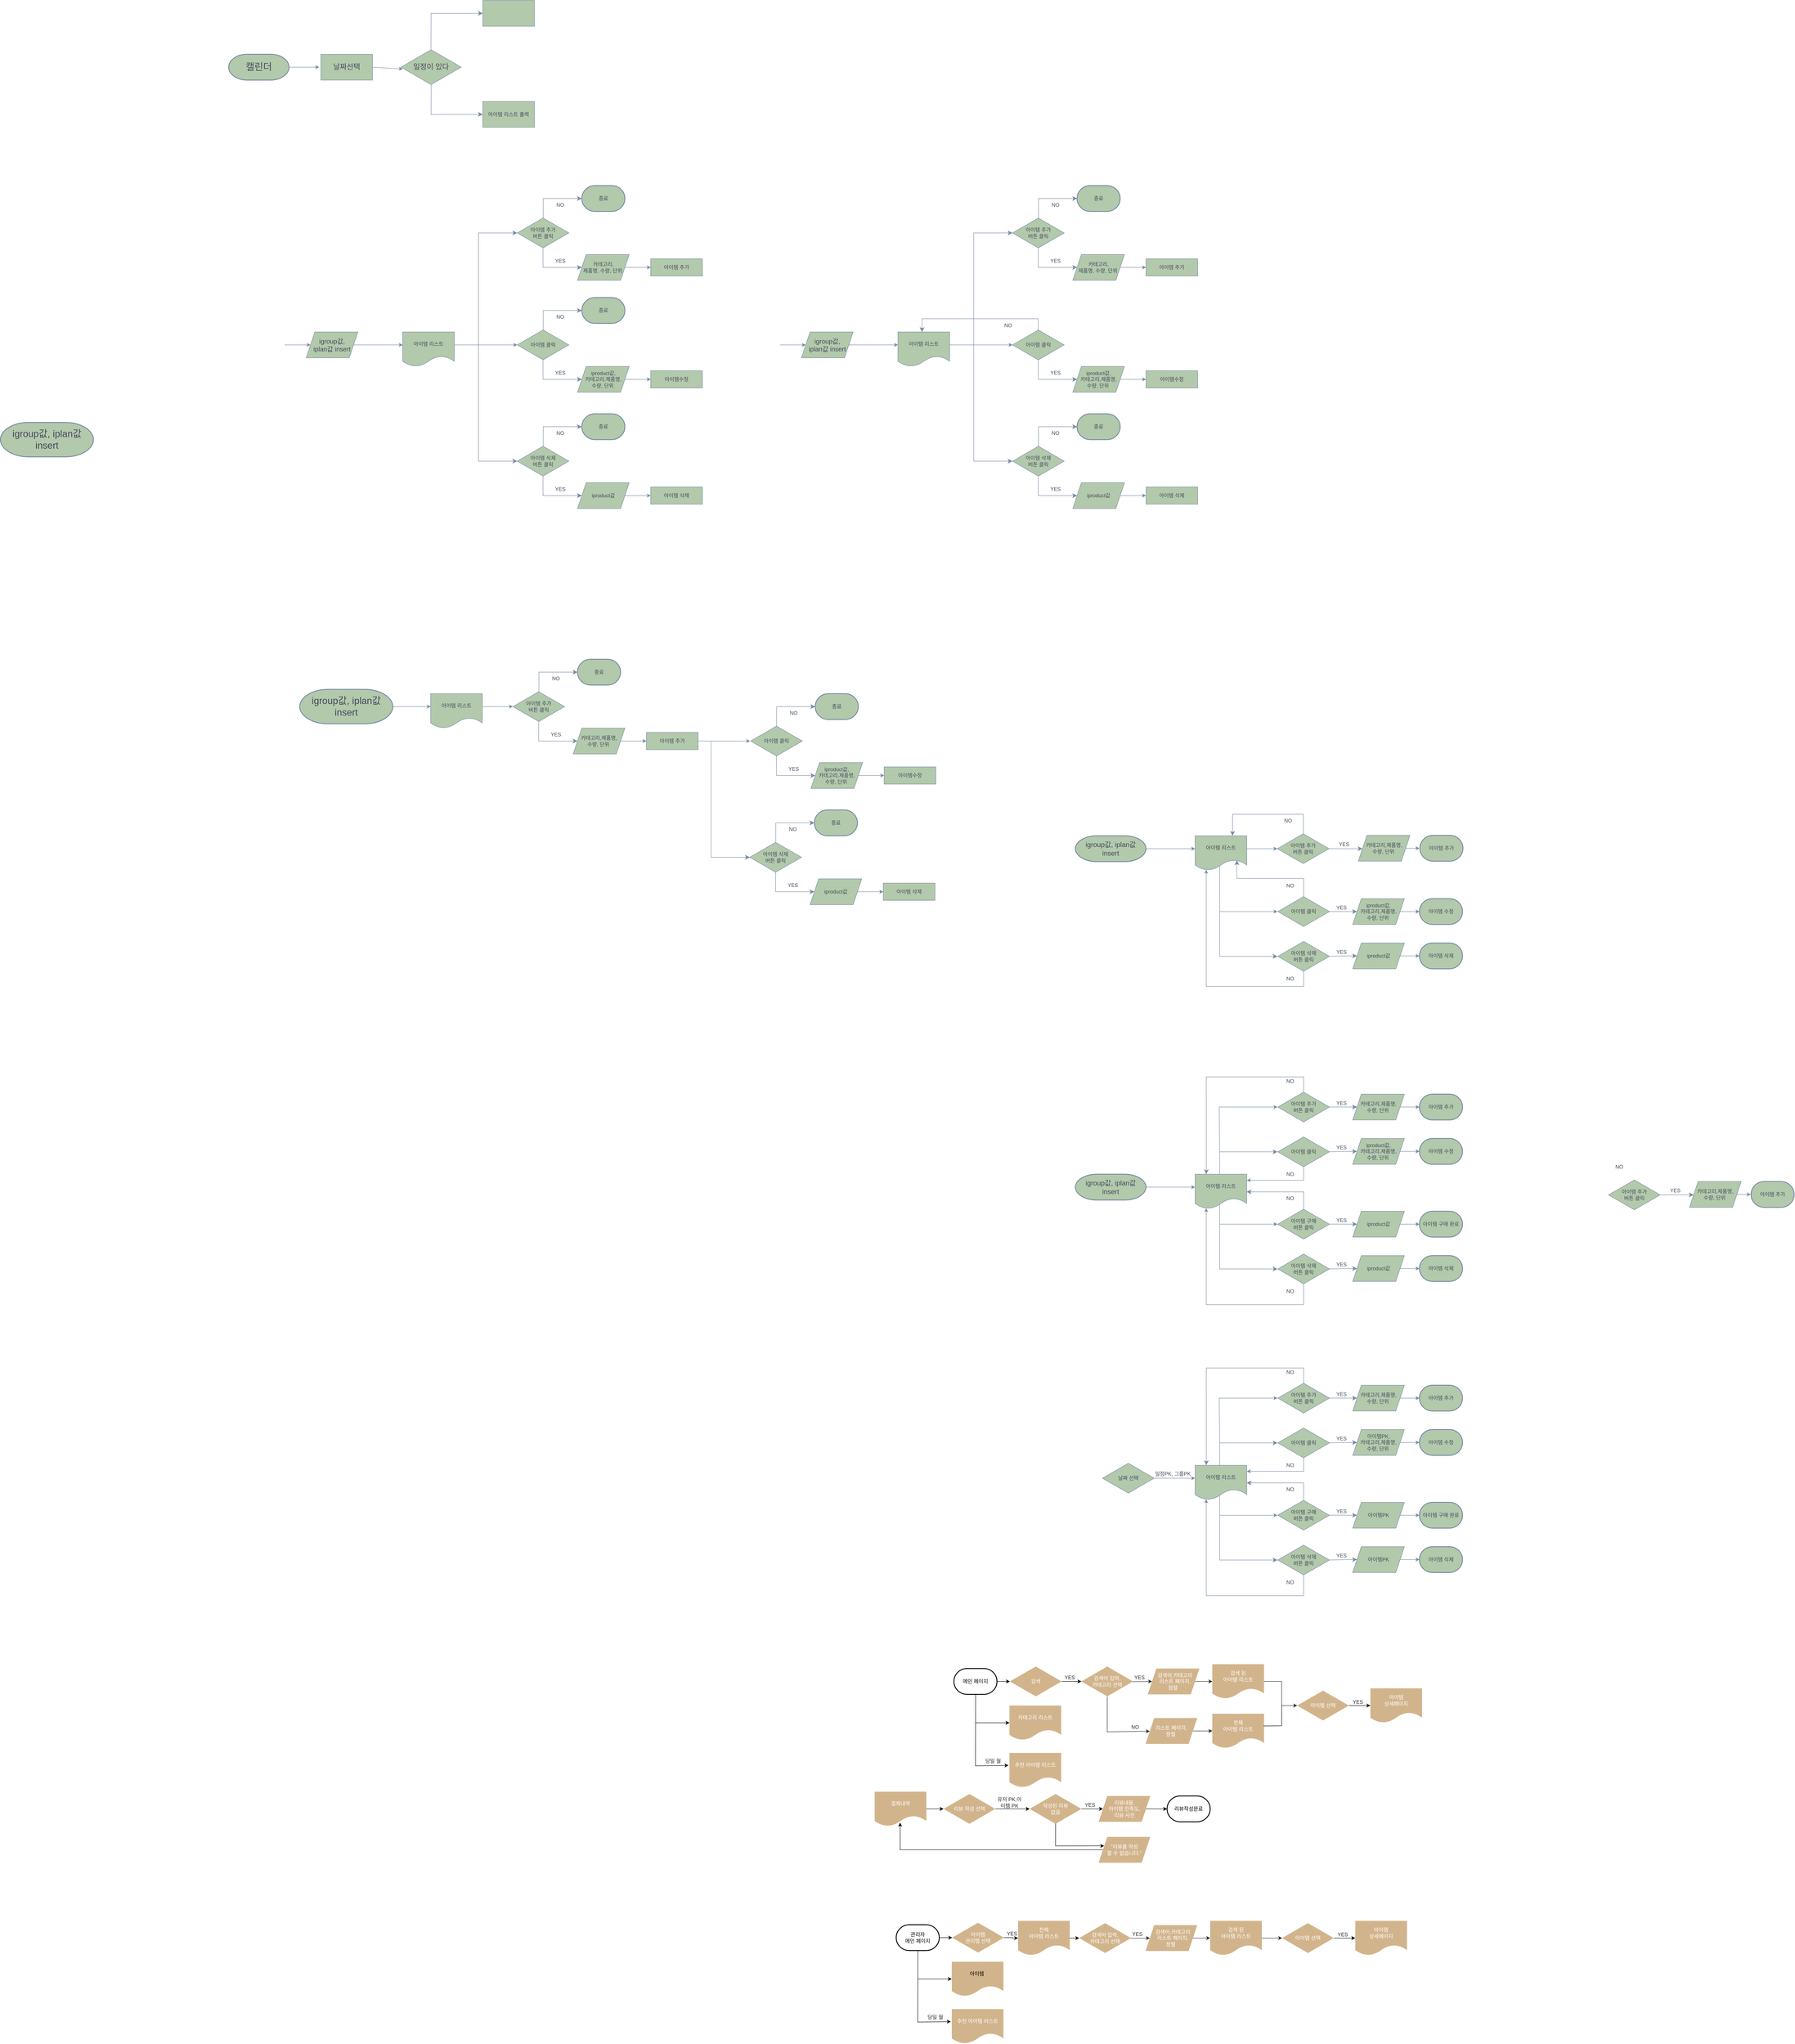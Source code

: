 <mxfile version="21.6.8" type="github">
  <diagram name="페이지-1" id="CzQE8o6cjuPT0NPIpDWt">
    <mxGraphModel dx="1410" dy="720" grid="1" gridSize="10" guides="1" tooltips="1" connect="1" arrows="1" fold="1" page="0" pageScale="1" pageWidth="827" pageHeight="1169" background="#ffffff" math="0" shadow="0">
      <root>
        <mxCell id="0" />
        <mxCell id="1" parent="0" />
        <mxCell id="9wW0anUBlSHxmnLjOX-P-1" value="&lt;font style=&quot;font-size: 22px;&quot;&gt;캘린더&lt;/font&gt;" style="strokeWidth=2;html=1;shape=mxgraph.flowchart.terminator;whiteSpace=wrap;labelBackgroundColor=none;rounded=0;fillColor=#B2C9AB;strokeColor=#788AA3;fontColor=#46495D;" parent="1" vertex="1">
          <mxGeometry x="-30" y="-95" width="140" height="60" as="geometry" />
        </mxCell>
        <mxCell id="9wW0anUBlSHxmnLjOX-P-4" value="" style="endArrow=classic;html=1;rounded=0;exitX=1;exitY=0.5;exitDx=0;exitDy=0;exitPerimeter=0;labelBackgroundColor=none;fontColor=default;strokeColor=#788AA3;" parent="1" source="9wW0anUBlSHxmnLjOX-P-1" edge="1">
          <mxGeometry width="50" height="50" relative="1" as="geometry">
            <mxPoint x="280" y="135" as="sourcePoint" />
            <mxPoint x="180" y="-65" as="targetPoint" />
          </mxGeometry>
        </mxCell>
        <mxCell id="9wW0anUBlSHxmnLjOX-P-6" value="아이템 리스트 출력" style="rounded=0;whiteSpace=wrap;html=1;labelBackgroundColor=none;fillColor=#B2C9AB;strokeColor=#788AA3;fontColor=#46495D;" parent="1" vertex="1">
          <mxGeometry x="560" y="14.68" width="120" height="60" as="geometry" />
        </mxCell>
        <mxCell id="9wW0anUBlSHxmnLjOX-P-7" value="&lt;span style=&quot;font-size: 17px;&quot;&gt;일정이 있다&lt;br&gt;&lt;/span&gt;" style="html=1;whiteSpace=wrap;aspect=fixed;shape=isoRectangle;labelBackgroundColor=none;rounded=0;fillColor=#B2C9AB;strokeColor=#788AA3;fontColor=#46495D;" parent="1" vertex="1">
          <mxGeometry x="370" y="-107" width="140" height="84" as="geometry" />
        </mxCell>
        <mxCell id="9wW0anUBlSHxmnLjOX-P-8" value="" style="edgeStyle=segmentEdgeStyle;endArrow=classic;html=1;curved=0;rounded=0;endSize=8;startSize=8;exitX=0.501;exitY=0.979;exitDx=0;exitDy=0;exitPerimeter=0;labelBackgroundColor=none;fontColor=default;strokeColor=#788AA3;" parent="1" source="9wW0anUBlSHxmnLjOX-P-7" edge="1">
          <mxGeometry width="50" height="50" relative="1" as="geometry">
            <mxPoint x="439.86" y="5.684e-14" as="sourcePoint" />
            <mxPoint x="560" y="44.68" as="targetPoint" />
            <Array as="points">
              <mxPoint x="440" y="6" />
              <mxPoint x="440" y="45" />
            </Array>
          </mxGeometry>
        </mxCell>
        <mxCell id="9wW0anUBlSHxmnLjOX-P-9" value="&lt;font style=&quot;font-size: 17px;&quot;&gt;날짜선택&lt;/font&gt;" style="rounded=0;whiteSpace=wrap;html=1;labelBackgroundColor=none;fillColor=#B2C9AB;strokeColor=#788AA3;fontColor=#46495D;" parent="1" vertex="1">
          <mxGeometry x="184" y="-95" width="120" height="60" as="geometry" />
        </mxCell>
        <mxCell id="9wW0anUBlSHxmnLjOX-P-12" value="" style="endArrow=classic;html=1;rounded=0;exitX=1;exitY=0.5;exitDx=0;exitDy=0;entryX=0.031;entryY=0.551;entryDx=0;entryDy=0;entryPerimeter=0;labelBackgroundColor=none;fontColor=default;strokeColor=#788AA3;" parent="1" source="9wW0anUBlSHxmnLjOX-P-9" target="9wW0anUBlSHxmnLjOX-P-7" edge="1">
          <mxGeometry width="50" height="50" relative="1" as="geometry">
            <mxPoint x="400" y="365" as="sourcePoint" />
            <mxPoint x="490" y="175" as="targetPoint" />
          </mxGeometry>
        </mxCell>
        <mxCell id="9wW0anUBlSHxmnLjOX-P-13" value="" style="rounded=0;whiteSpace=wrap;html=1;labelBackgroundColor=none;fillColor=#B2C9AB;strokeColor=#788AA3;fontColor=#46495D;" parent="1" vertex="1">
          <mxGeometry x="560" y="-220" width="120" height="60" as="geometry" />
        </mxCell>
        <mxCell id="9wW0anUBlSHxmnLjOX-P-14" value="" style="edgeStyle=segmentEdgeStyle;endArrow=classic;html=1;curved=0;rounded=0;endSize=8;startSize=8;exitX=0.498;exitY=0.023;exitDx=0;exitDy=0;exitPerimeter=0;labelBackgroundColor=none;fontColor=default;strokeColor=#788AA3;" parent="1" source="9wW0anUBlSHxmnLjOX-P-7" edge="1">
          <mxGeometry width="50" height="50" relative="1" as="geometry">
            <mxPoint x="440" y="-101" as="sourcePoint" />
            <mxPoint x="560" y="-190" as="targetPoint" />
            <Array as="points">
              <mxPoint x="440" y="-111" />
              <mxPoint x="440" y="-111" />
              <mxPoint x="440" y="-190" />
            </Array>
          </mxGeometry>
        </mxCell>
        <mxCell id="9wW0anUBlSHxmnLjOX-P-20" value="&lt;span style=&quot;font-size: 22px;&quot;&gt;igroup값, iplan값 &lt;br&gt;insert&lt;/span&gt;" style="strokeWidth=2;html=1;shape=mxgraph.flowchart.terminator;whiteSpace=wrap;labelBackgroundColor=none;rounded=0;fillColor=#B2C9AB;strokeColor=#788AA3;fontColor=#46495D;" parent="1" vertex="1">
          <mxGeometry x="-560" y="760" width="216" height="80" as="geometry" />
        </mxCell>
        <mxCell id="9wW0anUBlSHxmnLjOX-P-21" value="" style="endArrow=classic;html=1;rounded=0;labelBackgroundColor=none;fontColor=default;exitX=1;exitY=0.5;exitDx=0;exitDy=0;strokeColor=#788AA3;" parent="1" source="u_mOpf1orK06N7zwf1A7-1" edge="1">
          <mxGeometry width="50" height="50" relative="1" as="geometry">
            <mxPoint x="268" y="554" as="sourcePoint" />
            <mxPoint x="374" y="580" as="targetPoint" />
          </mxGeometry>
        </mxCell>
        <mxCell id="9wW0anUBlSHxmnLjOX-P-25" value="" style="endArrow=classic;html=1;rounded=0;exitX=1;exitY=0.5;exitDx=0;exitDy=0;labelBackgroundColor=none;fontColor=default;strokeColor=#788AA3;" parent="1" edge="1">
          <mxGeometry width="50" height="50" relative="1" as="geometry">
            <mxPoint x="494" y="580" as="sourcePoint" />
            <mxPoint x="640" y="580" as="targetPoint" />
          </mxGeometry>
        </mxCell>
        <mxCell id="9wW0anUBlSHxmnLjOX-P-26" value="" style="edgeStyle=segmentEdgeStyle;endArrow=classic;html=1;curved=0;rounded=0;endSize=8;startSize=8;labelBackgroundColor=none;fontColor=default;strokeColor=#788AA3;" parent="1" edge="1">
          <mxGeometry width="50" height="50" relative="1" as="geometry">
            <mxPoint x="550" y="580" as="sourcePoint" />
            <mxPoint x="640" y="320" as="targetPoint" />
            <Array as="points">
              <mxPoint x="550" y="320" />
              <mxPoint x="600" y="320" />
            </Array>
          </mxGeometry>
        </mxCell>
        <mxCell id="9wW0anUBlSHxmnLjOX-P-29" value="아이템 추가" style="rounded=0;whiteSpace=wrap;html=1;labelBackgroundColor=none;fillColor=#B2C9AB;strokeColor=#788AA3;fontColor=#46495D;" parent="1" vertex="1">
          <mxGeometry x="950" y="380" width="120" height="40" as="geometry" />
        </mxCell>
        <mxCell id="9wW0anUBlSHxmnLjOX-P-33" value="아이템 리스트" style="shape=document;whiteSpace=wrap;html=1;boundedLbl=1;labelBackgroundColor=none;rounded=0;fillColor=#B2C9AB;strokeColor=#788AA3;fontColor=#46495D;" parent="1" vertex="1">
          <mxGeometry x="374" y="550" width="120" height="80" as="geometry" />
        </mxCell>
        <mxCell id="9wW0anUBlSHxmnLjOX-P-34" value="카테고리,&lt;br&gt;제품명, 수량, 단위&amp;nbsp;" style="shape=parallelogram;perimeter=parallelogramPerimeter;whiteSpace=wrap;html=1;fixedSize=1;labelBackgroundColor=none;rounded=0;fillColor=#B2C9AB;strokeColor=#788AA3;fontColor=#46495D;" parent="1" vertex="1">
          <mxGeometry x="780" y="370" width="120" height="60" as="geometry" />
        </mxCell>
        <mxCell id="9wW0anUBlSHxmnLjOX-P-35" value="" style="endArrow=classic;html=1;rounded=0;entryX=0;entryY=0.5;entryDx=0;entryDy=0;exitX=1;exitY=0.5;exitDx=0;exitDy=0;labelBackgroundColor=none;fontColor=default;strokeColor=#788AA3;" parent="1" source="9wW0anUBlSHxmnLjOX-P-34" target="9wW0anUBlSHxmnLjOX-P-29" edge="1">
          <mxGeometry width="50" height="50" relative="1" as="geometry">
            <mxPoint x="1130" y="450" as="sourcePoint" />
            <mxPoint x="1150" y="410" as="targetPoint" />
          </mxGeometry>
        </mxCell>
        <mxCell id="9wW0anUBlSHxmnLjOX-P-36" value="아이템 추가&lt;br&gt;버튼 클릭" style="html=1;whiteSpace=wrap;aspect=fixed;shape=isoRectangle;labelBackgroundColor=none;rounded=0;fillColor=#B2C9AB;strokeColor=#788AA3;fontColor=#46495D;" parent="1" vertex="1">
          <mxGeometry x="640" y="284" width="120" height="72" as="geometry" />
        </mxCell>
        <mxCell id="9wW0anUBlSHxmnLjOX-P-38" value="" style="edgeStyle=segmentEdgeStyle;endArrow=classic;html=1;curved=0;rounded=0;endSize=8;startSize=8;exitX=0.499;exitY=0.969;exitDx=0;exitDy=0;exitPerimeter=0;entryX=0;entryY=0.5;entryDx=0;entryDy=0;labelBackgroundColor=none;fontColor=default;strokeColor=#788AA3;" parent="1" source="9wW0anUBlSHxmnLjOX-P-36" target="9wW0anUBlSHxmnLjOX-P-34" edge="1">
          <mxGeometry width="50" height="50" relative="1" as="geometry">
            <mxPoint x="700" y="356" as="sourcePoint" />
            <mxPoint x="760" y="390" as="targetPoint" />
            <Array as="points">
              <mxPoint x="700" y="400" />
            </Array>
          </mxGeometry>
        </mxCell>
        <mxCell id="9wW0anUBlSHxmnLjOX-P-39" value="YES" style="text;html=1;strokeColor=none;fillColor=none;align=center;verticalAlign=middle;whiteSpace=wrap;rounded=0;labelBackgroundColor=none;fontColor=#46495D;" parent="1" vertex="1">
          <mxGeometry x="710" y="370" width="60" height="30" as="geometry" />
        </mxCell>
        <mxCell id="9wW0anUBlSHxmnLjOX-P-40" value="" style="edgeStyle=segmentEdgeStyle;endArrow=classic;html=1;curved=0;rounded=0;endSize=8;startSize=8;exitX=0.503;exitY=0.028;exitDx=0;exitDy=0;exitPerimeter=0;labelBackgroundColor=none;fontColor=default;strokeColor=#788AA3;" parent="1" source="9wW0anUBlSHxmnLjOX-P-36" edge="1">
          <mxGeometry width="50" height="50" relative="1" as="geometry">
            <mxPoint x="700" y="280" as="sourcePoint" />
            <mxPoint x="790" y="240" as="targetPoint" />
            <Array as="points">
              <mxPoint x="700" y="240" />
            </Array>
          </mxGeometry>
        </mxCell>
        <mxCell id="9wW0anUBlSHxmnLjOX-P-41" value="NO" style="text;html=1;strokeColor=none;fillColor=none;align=center;verticalAlign=middle;whiteSpace=wrap;rounded=0;labelBackgroundColor=none;fontColor=#46495D;" parent="1" vertex="1">
          <mxGeometry x="710" y="240" width="60" height="30" as="geometry" />
        </mxCell>
        <mxCell id="9wW0anUBlSHxmnLjOX-P-42" value="종료" style="strokeWidth=2;html=1;shape=mxgraph.flowchart.terminator;whiteSpace=wrap;labelBackgroundColor=none;rounded=0;fillColor=#B2C9AB;strokeColor=#788AA3;fontColor=#46495D;" parent="1" vertex="1">
          <mxGeometry x="790" y="210" width="100" height="60" as="geometry" />
        </mxCell>
        <mxCell id="9wW0anUBlSHxmnLjOX-P-43" value="아이템 클릭" style="html=1;whiteSpace=wrap;aspect=fixed;shape=isoRectangle;labelBackgroundColor=none;rounded=0;fillColor=#B2C9AB;strokeColor=#788AA3;fontColor=#46495D;" parent="1" vertex="1">
          <mxGeometry x="640" y="544" width="120" height="72" as="geometry" />
        </mxCell>
        <mxCell id="9wW0anUBlSHxmnLjOX-P-44" value="" style="edgeStyle=segmentEdgeStyle;endArrow=classic;html=1;curved=0;rounded=0;endSize=8;startSize=8;exitX=0.503;exitY=0.028;exitDx=0;exitDy=0;exitPerimeter=0;labelBackgroundColor=none;fontColor=default;strokeColor=#788AA3;" parent="1" source="9wW0anUBlSHxmnLjOX-P-43" edge="1">
          <mxGeometry width="50" height="50" relative="1" as="geometry">
            <mxPoint x="700" y="540" as="sourcePoint" />
            <mxPoint x="790" y="500" as="targetPoint" />
            <Array as="points">
              <mxPoint x="700" y="500" />
            </Array>
          </mxGeometry>
        </mxCell>
        <mxCell id="9wW0anUBlSHxmnLjOX-P-45" value="NO" style="text;html=1;strokeColor=none;fillColor=none;align=center;verticalAlign=middle;whiteSpace=wrap;rounded=0;labelBackgroundColor=none;fontColor=#46495D;" parent="1" vertex="1">
          <mxGeometry x="710" y="500" width="60" height="30" as="geometry" />
        </mxCell>
        <mxCell id="9wW0anUBlSHxmnLjOX-P-46" value="종료" style="strokeWidth=2;html=1;shape=mxgraph.flowchart.terminator;whiteSpace=wrap;labelBackgroundColor=none;rounded=0;fillColor=#B2C9AB;strokeColor=#788AA3;fontColor=#46495D;" parent="1" vertex="1">
          <mxGeometry x="790" y="470" width="100" height="60" as="geometry" />
        </mxCell>
        <mxCell id="9wW0anUBlSHxmnLjOX-P-47" value="" style="edgeStyle=segmentEdgeStyle;endArrow=classic;html=1;curved=0;rounded=0;endSize=8;startSize=8;exitX=0.499;exitY=0.969;exitDx=0;exitDy=0;exitPerimeter=0;entryX=0;entryY=0.5;entryDx=0;entryDy=0;labelBackgroundColor=none;fontColor=default;strokeColor=#788AA3;" parent="1" source="9wW0anUBlSHxmnLjOX-P-43" target="9wW0anUBlSHxmnLjOX-P-49" edge="1">
          <mxGeometry width="50" height="50" relative="1" as="geometry">
            <mxPoint x="700" y="616" as="sourcePoint" />
            <mxPoint x="760" y="650" as="targetPoint" />
            <Array as="points">
              <mxPoint x="700" y="660" />
            </Array>
          </mxGeometry>
        </mxCell>
        <mxCell id="9wW0anUBlSHxmnLjOX-P-48" value="YES" style="text;html=1;strokeColor=none;fillColor=none;align=center;verticalAlign=middle;whiteSpace=wrap;rounded=0;labelBackgroundColor=none;fontColor=#46495D;" parent="1" vertex="1">
          <mxGeometry x="710" y="630" width="60" height="30" as="geometry" />
        </mxCell>
        <mxCell id="9wW0anUBlSHxmnLjOX-P-49" value="iproduct값, &lt;br&gt;카테고리,제품명, &lt;br&gt;수량, 단위&amp;nbsp;" style="shape=parallelogram;perimeter=parallelogramPerimeter;whiteSpace=wrap;html=1;fixedSize=1;labelBackgroundColor=none;rounded=0;fillColor=#B2C9AB;strokeColor=#788AA3;fontColor=#46495D;" parent="1" vertex="1">
          <mxGeometry x="780" y="630" width="120" height="60" as="geometry" />
        </mxCell>
        <mxCell id="9wW0anUBlSHxmnLjOX-P-50" value="" style="endArrow=classic;html=1;rounded=0;entryX=0;entryY=0.5;entryDx=0;entryDy=0;exitX=1;exitY=0.5;exitDx=0;exitDy=0;labelBackgroundColor=none;fontColor=default;strokeColor=#788AA3;" parent="1" source="9wW0anUBlSHxmnLjOX-P-49" target="9wW0anUBlSHxmnLjOX-P-51" edge="1">
          <mxGeometry width="50" height="50" relative="1" as="geometry">
            <mxPoint x="1130" y="710" as="sourcePoint" />
            <mxPoint x="1150" y="670" as="targetPoint" />
          </mxGeometry>
        </mxCell>
        <mxCell id="9wW0anUBlSHxmnLjOX-P-51" value="아이템수정" style="rounded=0;whiteSpace=wrap;html=1;labelBackgroundColor=none;fillColor=#B2C9AB;strokeColor=#788AA3;fontColor=#46495D;" parent="1" vertex="1">
          <mxGeometry x="950" y="640" width="120" height="40" as="geometry" />
        </mxCell>
        <mxCell id="9wW0anUBlSHxmnLjOX-P-52" value="아이템 삭제" style="rounded=0;whiteSpace=wrap;html=1;labelBackgroundColor=none;fillColor=#B2C9AB;strokeColor=#788AA3;fontColor=#46495D;" parent="1" vertex="1">
          <mxGeometry x="950" y="910" width="120" height="40" as="geometry" />
        </mxCell>
        <mxCell id="9wW0anUBlSHxmnLjOX-P-53" value="iproduct값" style="shape=parallelogram;perimeter=parallelogramPerimeter;whiteSpace=wrap;html=1;fixedSize=1;labelBackgroundColor=none;rounded=0;fillColor=#B2C9AB;strokeColor=#788AA3;fontColor=#46495D;" parent="1" vertex="1">
          <mxGeometry x="780" y="900" width="120" height="60" as="geometry" />
        </mxCell>
        <mxCell id="9wW0anUBlSHxmnLjOX-P-54" value="" style="endArrow=classic;html=1;rounded=0;entryX=0;entryY=0.5;entryDx=0;entryDy=0;exitX=1;exitY=0.5;exitDx=0;exitDy=0;labelBackgroundColor=none;fontColor=default;strokeColor=#788AA3;" parent="1" source="9wW0anUBlSHxmnLjOX-P-53" target="9wW0anUBlSHxmnLjOX-P-52" edge="1">
          <mxGeometry width="50" height="50" relative="1" as="geometry">
            <mxPoint x="1130" y="980" as="sourcePoint" />
            <mxPoint x="1150" y="940" as="targetPoint" />
          </mxGeometry>
        </mxCell>
        <mxCell id="9wW0anUBlSHxmnLjOX-P-55" value="" style="edgeStyle=segmentEdgeStyle;endArrow=classic;html=1;curved=0;rounded=0;endSize=8;startSize=8;exitX=0.499;exitY=0.969;exitDx=0;exitDy=0;exitPerimeter=0;entryX=0;entryY=0.5;entryDx=0;entryDy=0;labelBackgroundColor=none;fontColor=default;strokeColor=#788AA3;" parent="1" source="9wW0anUBlSHxmnLjOX-P-61" target="9wW0anUBlSHxmnLjOX-P-53" edge="1">
          <mxGeometry width="50" height="50" relative="1" as="geometry">
            <mxPoint x="700" y="886" as="sourcePoint" />
            <mxPoint x="760" y="920" as="targetPoint" />
            <Array as="points">
              <mxPoint x="700" y="930" />
            </Array>
          </mxGeometry>
        </mxCell>
        <mxCell id="9wW0anUBlSHxmnLjOX-P-56" value="YES" style="text;html=1;strokeColor=none;fillColor=none;align=center;verticalAlign=middle;whiteSpace=wrap;rounded=0;labelBackgroundColor=none;fontColor=#46495D;" parent="1" vertex="1">
          <mxGeometry x="710" y="900" width="60" height="30" as="geometry" />
        </mxCell>
        <mxCell id="9wW0anUBlSHxmnLjOX-P-57" value="" style="edgeStyle=segmentEdgeStyle;endArrow=classic;html=1;curved=0;rounded=0;endSize=8;startSize=8;exitX=0.503;exitY=0.028;exitDx=0;exitDy=0;exitPerimeter=0;labelBackgroundColor=none;fontColor=default;strokeColor=#788AA3;" parent="1" source="9wW0anUBlSHxmnLjOX-P-61" edge="1">
          <mxGeometry width="50" height="50" relative="1" as="geometry">
            <mxPoint x="700" y="810" as="sourcePoint" />
            <mxPoint x="790" y="770" as="targetPoint" />
            <Array as="points">
              <mxPoint x="700" y="770" />
            </Array>
          </mxGeometry>
        </mxCell>
        <mxCell id="9wW0anUBlSHxmnLjOX-P-58" value="NO" style="text;html=1;strokeColor=none;fillColor=none;align=center;verticalAlign=middle;whiteSpace=wrap;rounded=0;labelBackgroundColor=none;fontColor=#46495D;" parent="1" vertex="1">
          <mxGeometry x="710" y="770" width="60" height="30" as="geometry" />
        </mxCell>
        <mxCell id="9wW0anUBlSHxmnLjOX-P-59" value="종료" style="strokeWidth=2;html=1;shape=mxgraph.flowchart.terminator;whiteSpace=wrap;labelBackgroundColor=none;rounded=0;fillColor=#B2C9AB;strokeColor=#788AA3;fontColor=#46495D;" parent="1" vertex="1">
          <mxGeometry x="790" y="740" width="100" height="60" as="geometry" />
        </mxCell>
        <mxCell id="9wW0anUBlSHxmnLjOX-P-60" value="" style="edgeStyle=segmentEdgeStyle;endArrow=classic;html=1;curved=0;rounded=0;endSize=8;startSize=8;labelBackgroundColor=none;fontColor=default;strokeColor=#788AA3;" parent="1" edge="1">
          <mxGeometry width="50" height="50" relative="1" as="geometry">
            <mxPoint x="550" y="580" as="sourcePoint" />
            <mxPoint x="640" y="850" as="targetPoint" />
            <Array as="points">
              <mxPoint x="550" y="850" />
              <mxPoint x="600" y="850" />
            </Array>
          </mxGeometry>
        </mxCell>
        <mxCell id="9wW0anUBlSHxmnLjOX-P-61" value="아이템 삭제&lt;br&gt;버튼 클릭" style="html=1;whiteSpace=wrap;aspect=fixed;shape=isoRectangle;labelBackgroundColor=none;rounded=0;fillColor=#B2C9AB;strokeColor=#788AA3;fontColor=#46495D;" parent="1" vertex="1">
          <mxGeometry x="640" y="814" width="120" height="72" as="geometry" />
        </mxCell>
        <mxCell id="9wW0anUBlSHxmnLjOX-P-62" value="&lt;span style=&quot;font-size: 22px;&quot;&gt;igroup값, iplan값 &lt;br&gt;insert&lt;/span&gt;" style="strokeWidth=2;html=1;shape=mxgraph.flowchart.terminator;whiteSpace=wrap;labelBackgroundColor=none;rounded=0;fillColor=#B2C9AB;strokeColor=#788AA3;fontColor=#46495D;" parent="1" vertex="1">
          <mxGeometry x="135" y="1380" width="216" height="80" as="geometry" />
        </mxCell>
        <mxCell id="9wW0anUBlSHxmnLjOX-P-63" value="" style="endArrow=classic;html=1;rounded=0;exitX=1;exitY=0.5;exitDx=0;exitDy=0;exitPerimeter=0;labelBackgroundColor=none;fontColor=default;strokeColor=#788AA3;" parent="1" source="9wW0anUBlSHxmnLjOX-P-62" edge="1">
          <mxGeometry width="50" height="50" relative="1" as="geometry">
            <mxPoint x="459" y="1460" as="sourcePoint" />
            <mxPoint x="439" y="1420" as="targetPoint" />
          </mxGeometry>
        </mxCell>
        <mxCell id="9wW0anUBlSHxmnLjOX-P-64" value="" style="endArrow=classic;html=1;rounded=0;exitX=1;exitY=0.5;exitDx=0;exitDy=0;labelBackgroundColor=none;fontColor=default;strokeColor=#788AA3;" parent="1" edge="1">
          <mxGeometry width="50" height="50" relative="1" as="geometry">
            <mxPoint x="484" y="1420" as="sourcePoint" />
            <mxPoint x="630" y="1420" as="targetPoint" />
          </mxGeometry>
        </mxCell>
        <mxCell id="9wW0anUBlSHxmnLjOX-P-67" value="아이템 리스트" style="shape=document;whiteSpace=wrap;html=1;boundedLbl=1;labelBackgroundColor=none;rounded=0;fillColor=#B2C9AB;strokeColor=#788AA3;fontColor=#46495D;" parent="1" vertex="1">
          <mxGeometry x="439" y="1390" width="120" height="80" as="geometry" />
        </mxCell>
        <mxCell id="9wW0anUBlSHxmnLjOX-P-76" value="아이템 추가&lt;br&gt;버튼 클릭" style="html=1;whiteSpace=wrap;aspect=fixed;shape=isoRectangle;labelBackgroundColor=none;rounded=0;fillColor=#B2C9AB;strokeColor=#788AA3;fontColor=#46495D;" parent="1" vertex="1">
          <mxGeometry x="630" y="1384" width="120" height="72" as="geometry" />
        </mxCell>
        <mxCell id="9wW0anUBlSHxmnLjOX-P-77" value="" style="edgeStyle=segmentEdgeStyle;endArrow=classic;html=1;curved=0;rounded=0;endSize=8;startSize=8;exitX=0.503;exitY=0.028;exitDx=0;exitDy=0;exitPerimeter=0;labelBackgroundColor=none;fontColor=default;strokeColor=#788AA3;" parent="1" source="9wW0anUBlSHxmnLjOX-P-76" edge="1">
          <mxGeometry width="50" height="50" relative="1" as="geometry">
            <mxPoint x="690" y="1380" as="sourcePoint" />
            <mxPoint x="780" y="1340" as="targetPoint" />
            <Array as="points">
              <mxPoint x="690" y="1340" />
            </Array>
          </mxGeometry>
        </mxCell>
        <mxCell id="9wW0anUBlSHxmnLjOX-P-78" value="NO" style="text;html=1;strokeColor=none;fillColor=none;align=center;verticalAlign=middle;whiteSpace=wrap;rounded=0;labelBackgroundColor=none;fontColor=#46495D;" parent="1" vertex="1">
          <mxGeometry x="700" y="1340" width="60" height="30" as="geometry" />
        </mxCell>
        <mxCell id="9wW0anUBlSHxmnLjOX-P-79" value="종료" style="strokeWidth=2;html=1;shape=mxgraph.flowchart.terminator;whiteSpace=wrap;labelBackgroundColor=none;rounded=0;fillColor=#B2C9AB;strokeColor=#788AA3;fontColor=#46495D;" parent="1" vertex="1">
          <mxGeometry x="780" y="1310" width="100" height="60" as="geometry" />
        </mxCell>
        <mxCell id="9wW0anUBlSHxmnLjOX-P-80" value="" style="edgeStyle=segmentEdgeStyle;endArrow=classic;html=1;curved=0;rounded=0;endSize=8;startSize=8;exitX=0.499;exitY=0.969;exitDx=0;exitDy=0;exitPerimeter=0;entryX=0;entryY=0.5;entryDx=0;entryDy=0;labelBackgroundColor=none;fontColor=default;strokeColor=#788AA3;" parent="1" source="9wW0anUBlSHxmnLjOX-P-76" target="9wW0anUBlSHxmnLjOX-P-82" edge="1">
          <mxGeometry width="50" height="50" relative="1" as="geometry">
            <mxPoint x="690" y="1456" as="sourcePoint" />
            <mxPoint x="750" y="1490" as="targetPoint" />
            <Array as="points">
              <mxPoint x="690" y="1500" />
            </Array>
          </mxGeometry>
        </mxCell>
        <mxCell id="9wW0anUBlSHxmnLjOX-P-81" value="YES" style="text;html=1;strokeColor=none;fillColor=none;align=center;verticalAlign=middle;whiteSpace=wrap;rounded=0;labelBackgroundColor=none;fontColor=#46495D;" parent="1" vertex="1">
          <mxGeometry x="700" y="1470" width="60" height="30" as="geometry" />
        </mxCell>
        <mxCell id="9wW0anUBlSHxmnLjOX-P-82" value="카테고리,제품명, &lt;br&gt;수량, 단위&amp;nbsp;" style="shape=parallelogram;perimeter=parallelogramPerimeter;whiteSpace=wrap;html=1;fixedSize=1;labelBackgroundColor=none;rounded=0;fillColor=#B2C9AB;strokeColor=#788AA3;fontColor=#46495D;" parent="1" vertex="1">
          <mxGeometry x="770" y="1470" width="120" height="60" as="geometry" />
        </mxCell>
        <mxCell id="9wW0anUBlSHxmnLjOX-P-83" value="" style="endArrow=classic;html=1;rounded=0;entryX=0;entryY=0.5;entryDx=0;entryDy=0;exitX=1;exitY=0.5;exitDx=0;exitDy=0;labelBackgroundColor=none;fontColor=default;strokeColor=#788AA3;" parent="1" source="9wW0anUBlSHxmnLjOX-P-82" target="9wW0anUBlSHxmnLjOX-P-84" edge="1">
          <mxGeometry width="50" height="50" relative="1" as="geometry">
            <mxPoint x="1120" y="1550" as="sourcePoint" />
            <mxPoint x="1140" y="1510" as="targetPoint" />
          </mxGeometry>
        </mxCell>
        <mxCell id="9wW0anUBlSHxmnLjOX-P-84" value="아이템 추가" style="rounded=0;whiteSpace=wrap;html=1;labelBackgroundColor=none;fillColor=#B2C9AB;strokeColor=#788AA3;fontColor=#46495D;" parent="1" vertex="1">
          <mxGeometry x="940" y="1480" width="120" height="40" as="geometry" />
        </mxCell>
        <mxCell id="9wW0anUBlSHxmnLjOX-P-85" value="아이템 삭제" style="rounded=0;whiteSpace=wrap;html=1;labelBackgroundColor=none;fillColor=#B2C9AB;strokeColor=#788AA3;fontColor=#46495D;" parent="1" vertex="1">
          <mxGeometry x="1490" y="1830" width="120" height="40" as="geometry" />
        </mxCell>
        <mxCell id="9wW0anUBlSHxmnLjOX-P-86" value="iproduct값" style="shape=parallelogram;perimeter=parallelogramPerimeter;whiteSpace=wrap;html=1;fixedSize=1;labelBackgroundColor=none;rounded=0;fillColor=#B2C9AB;strokeColor=#788AA3;fontColor=#46495D;" parent="1" vertex="1">
          <mxGeometry x="1320" y="1820" width="120" height="60" as="geometry" />
        </mxCell>
        <mxCell id="9wW0anUBlSHxmnLjOX-P-87" value="" style="endArrow=classic;html=1;rounded=0;entryX=0;entryY=0.5;entryDx=0;entryDy=0;exitX=1;exitY=0.5;exitDx=0;exitDy=0;labelBackgroundColor=none;fontColor=default;strokeColor=#788AA3;" parent="1" source="9wW0anUBlSHxmnLjOX-P-86" target="9wW0anUBlSHxmnLjOX-P-85" edge="1">
          <mxGeometry width="50" height="50" relative="1" as="geometry">
            <mxPoint x="1670" y="1900" as="sourcePoint" />
            <mxPoint x="1690" y="1860" as="targetPoint" />
          </mxGeometry>
        </mxCell>
        <mxCell id="9wW0anUBlSHxmnLjOX-P-88" value="" style="edgeStyle=segmentEdgeStyle;endArrow=classic;html=1;curved=0;rounded=0;endSize=8;startSize=8;exitX=0.499;exitY=0.969;exitDx=0;exitDy=0;exitPerimeter=0;entryX=0;entryY=0.5;entryDx=0;entryDy=0;labelBackgroundColor=none;fontColor=default;strokeColor=#788AA3;" parent="1" source="9wW0anUBlSHxmnLjOX-P-94" target="9wW0anUBlSHxmnLjOX-P-86" edge="1">
          <mxGeometry width="50" height="50" relative="1" as="geometry">
            <mxPoint x="1240" y="1806" as="sourcePoint" />
            <mxPoint x="1300" y="1840" as="targetPoint" />
            <Array as="points">
              <mxPoint x="1240" y="1850" />
            </Array>
          </mxGeometry>
        </mxCell>
        <mxCell id="9wW0anUBlSHxmnLjOX-P-89" value="YES" style="text;html=1;strokeColor=none;fillColor=none;align=center;verticalAlign=middle;whiteSpace=wrap;rounded=0;labelBackgroundColor=none;fontColor=#46495D;" parent="1" vertex="1">
          <mxGeometry x="1250" y="1820" width="60" height="30" as="geometry" />
        </mxCell>
        <mxCell id="9wW0anUBlSHxmnLjOX-P-90" value="" style="edgeStyle=segmentEdgeStyle;endArrow=classic;html=1;curved=0;rounded=0;endSize=8;startSize=8;exitX=0.503;exitY=0.028;exitDx=0;exitDy=0;exitPerimeter=0;labelBackgroundColor=none;fontColor=default;strokeColor=#788AA3;" parent="1" source="9wW0anUBlSHxmnLjOX-P-94" edge="1">
          <mxGeometry width="50" height="50" relative="1" as="geometry">
            <mxPoint x="1240" y="1730" as="sourcePoint" />
            <mxPoint x="1330" y="1690" as="targetPoint" />
            <Array as="points">
              <mxPoint x="1240" y="1690" />
            </Array>
          </mxGeometry>
        </mxCell>
        <mxCell id="9wW0anUBlSHxmnLjOX-P-91" value="NO" style="text;html=1;strokeColor=none;fillColor=none;align=center;verticalAlign=middle;whiteSpace=wrap;rounded=0;labelBackgroundColor=none;fontColor=#46495D;" parent="1" vertex="1">
          <mxGeometry x="1250" y="1690" width="60" height="30" as="geometry" />
        </mxCell>
        <mxCell id="9wW0anUBlSHxmnLjOX-P-92" value="종료" style="strokeWidth=2;html=1;shape=mxgraph.flowchart.terminator;whiteSpace=wrap;labelBackgroundColor=none;rounded=0;fillColor=#B2C9AB;strokeColor=#788AA3;fontColor=#46495D;" parent="1" vertex="1">
          <mxGeometry x="1330" y="1660" width="100" height="60" as="geometry" />
        </mxCell>
        <mxCell id="9wW0anUBlSHxmnLjOX-P-93" value="" style="edgeStyle=segmentEdgeStyle;endArrow=classic;html=1;curved=0;rounded=0;endSize=8;startSize=8;labelBackgroundColor=none;fontColor=default;strokeColor=#788AA3;" parent="1" edge="1">
          <mxGeometry width="50" height="50" relative="1" as="geometry">
            <mxPoint x="1090" y="1500" as="sourcePoint" />
            <mxPoint x="1180" y="1770" as="targetPoint" />
            <Array as="points">
              <mxPoint x="1090" y="1770" />
              <mxPoint x="1140" y="1770" />
            </Array>
          </mxGeometry>
        </mxCell>
        <mxCell id="9wW0anUBlSHxmnLjOX-P-94" value="아이템 삭제&lt;br&gt;버튼 클릭" style="html=1;whiteSpace=wrap;aspect=fixed;shape=isoRectangle;labelBackgroundColor=none;rounded=0;fillColor=#B2C9AB;strokeColor=#788AA3;fontColor=#46495D;" parent="1" vertex="1">
          <mxGeometry x="1180" y="1734" width="120" height="72" as="geometry" />
        </mxCell>
        <mxCell id="9wW0anUBlSHxmnLjOX-P-95" value="아이템 클릭" style="html=1;whiteSpace=wrap;aspect=fixed;shape=isoRectangle;labelBackgroundColor=none;rounded=0;fillColor=#B2C9AB;strokeColor=#788AA3;fontColor=#46495D;" parent="1" vertex="1">
          <mxGeometry x="1182" y="1464" width="120" height="72" as="geometry" />
        </mxCell>
        <mxCell id="9wW0anUBlSHxmnLjOX-P-96" value="" style="edgeStyle=segmentEdgeStyle;endArrow=classic;html=1;curved=0;rounded=0;endSize=8;startSize=8;exitX=0.503;exitY=0.028;exitDx=0;exitDy=0;exitPerimeter=0;labelBackgroundColor=none;fontColor=default;strokeColor=#788AA3;" parent="1" source="9wW0anUBlSHxmnLjOX-P-95" edge="1">
          <mxGeometry width="50" height="50" relative="1" as="geometry">
            <mxPoint x="1242" y="1460" as="sourcePoint" />
            <mxPoint x="1332" y="1420" as="targetPoint" />
            <Array as="points">
              <mxPoint x="1242" y="1420" />
            </Array>
          </mxGeometry>
        </mxCell>
        <mxCell id="9wW0anUBlSHxmnLjOX-P-97" value="NO" style="text;html=1;strokeColor=none;fillColor=none;align=center;verticalAlign=middle;whiteSpace=wrap;rounded=0;labelBackgroundColor=none;fontColor=#46495D;" parent="1" vertex="1">
          <mxGeometry x="1252" y="1420" width="60" height="30" as="geometry" />
        </mxCell>
        <mxCell id="9wW0anUBlSHxmnLjOX-P-98" value="종료" style="strokeWidth=2;html=1;shape=mxgraph.flowchart.terminator;whiteSpace=wrap;labelBackgroundColor=none;rounded=0;fillColor=#B2C9AB;strokeColor=#788AA3;fontColor=#46495D;" parent="1" vertex="1">
          <mxGeometry x="1332" y="1390" width="100" height="60" as="geometry" />
        </mxCell>
        <mxCell id="9wW0anUBlSHxmnLjOX-P-99" value="" style="edgeStyle=segmentEdgeStyle;endArrow=classic;html=1;curved=0;rounded=0;endSize=8;startSize=8;exitX=0.499;exitY=0.969;exitDx=0;exitDy=0;exitPerimeter=0;entryX=0;entryY=0.5;entryDx=0;entryDy=0;labelBackgroundColor=none;fontColor=default;strokeColor=#788AA3;" parent="1" source="9wW0anUBlSHxmnLjOX-P-95" target="9wW0anUBlSHxmnLjOX-P-101" edge="1">
          <mxGeometry width="50" height="50" relative="1" as="geometry">
            <mxPoint x="1242" y="1536" as="sourcePoint" />
            <mxPoint x="1302" y="1570" as="targetPoint" />
            <Array as="points">
              <mxPoint x="1242" y="1580" />
            </Array>
          </mxGeometry>
        </mxCell>
        <mxCell id="9wW0anUBlSHxmnLjOX-P-100" value="YES" style="text;html=1;strokeColor=none;fillColor=none;align=center;verticalAlign=middle;whiteSpace=wrap;rounded=0;labelBackgroundColor=none;fontColor=#46495D;" parent="1" vertex="1">
          <mxGeometry x="1252" y="1550" width="60" height="30" as="geometry" />
        </mxCell>
        <mxCell id="9wW0anUBlSHxmnLjOX-P-101" value="iproduct값, &lt;br&gt;카테고리,제품명, &lt;br&gt;수량, 단위&amp;nbsp;" style="shape=parallelogram;perimeter=parallelogramPerimeter;whiteSpace=wrap;html=1;fixedSize=1;labelBackgroundColor=none;rounded=0;fillColor=#B2C9AB;strokeColor=#788AA3;fontColor=#46495D;" parent="1" vertex="1">
          <mxGeometry x="1322" y="1550" width="120" height="60" as="geometry" />
        </mxCell>
        <mxCell id="9wW0anUBlSHxmnLjOX-P-102" value="" style="endArrow=classic;html=1;rounded=0;entryX=0;entryY=0.5;entryDx=0;entryDy=0;exitX=1;exitY=0.5;exitDx=0;exitDy=0;labelBackgroundColor=none;fontColor=default;strokeColor=#788AA3;" parent="1" source="9wW0anUBlSHxmnLjOX-P-101" target="9wW0anUBlSHxmnLjOX-P-103" edge="1">
          <mxGeometry width="50" height="50" relative="1" as="geometry">
            <mxPoint x="1672" y="1630" as="sourcePoint" />
            <mxPoint x="1692" y="1590" as="targetPoint" />
          </mxGeometry>
        </mxCell>
        <mxCell id="9wW0anUBlSHxmnLjOX-P-103" value="아이템수정" style="rounded=0;whiteSpace=wrap;html=1;labelBackgroundColor=none;fillColor=#B2C9AB;strokeColor=#788AA3;fontColor=#46495D;" parent="1" vertex="1">
          <mxGeometry x="1492" y="1560" width="120" height="40" as="geometry" />
        </mxCell>
        <mxCell id="9wW0anUBlSHxmnLjOX-P-104" value="" style="endArrow=classic;html=1;rounded=0;exitX=1;exitY=0.5;exitDx=0;exitDy=0;entryX=-0.01;entryY=0.501;entryDx=0;entryDy=0;entryPerimeter=0;labelBackgroundColor=none;fontColor=default;strokeColor=#788AA3;" parent="1" source="9wW0anUBlSHxmnLjOX-P-84" target="9wW0anUBlSHxmnLjOX-P-95" edge="1">
          <mxGeometry width="50" height="50" relative="1" as="geometry">
            <mxPoint x="1170" y="1490" as="sourcePoint" />
            <mxPoint x="1220" y="1440" as="targetPoint" />
          </mxGeometry>
        </mxCell>
        <mxCell id="u_mOpf1orK06N7zwf1A7-1" value="&lt;font style=&quot;font-size: 15px;&quot;&gt;igroup값, &lt;br&gt;iplan값 insert&lt;/font&gt;" style="shape=parallelogram;perimeter=parallelogramPerimeter;whiteSpace=wrap;html=1;fixedSize=1;rounded=0;labelBackgroundColor=none;fillColor=#B2C9AB;strokeColor=#788AA3;fontColor=#46495D;" parent="1" vertex="1">
          <mxGeometry x="150" y="550" width="120" height="60" as="geometry" />
        </mxCell>
        <mxCell id="u_mOpf1orK06N7zwf1A7-2" value="" style="endArrow=classic;html=1;rounded=0;labelBackgroundColor=none;fontColor=default;entryX=0;entryY=0.5;entryDx=0;entryDy=0;strokeColor=#788AA3;" parent="1" target="u_mOpf1orK06N7zwf1A7-1" edge="1">
          <mxGeometry width="50" height="50" relative="1" as="geometry">
            <mxPoint x="100" y="580" as="sourcePoint" />
            <mxPoint x="154" y="579.75" as="targetPoint" />
          </mxGeometry>
        </mxCell>
        <mxCell id="u_mOpf1orK06N7zwf1A7-3" value="" style="endArrow=classic;html=1;rounded=0;labelBackgroundColor=none;fontColor=default;exitX=1;exitY=0.5;exitDx=0;exitDy=0;strokeColor=#788AA3;" parent="1" source="u_mOpf1orK06N7zwf1A7-35" edge="1">
          <mxGeometry width="50" height="50" relative="1" as="geometry">
            <mxPoint x="1418" y="554" as="sourcePoint" />
            <mxPoint x="1524" y="580" as="targetPoint" />
          </mxGeometry>
        </mxCell>
        <mxCell id="u_mOpf1orK06N7zwf1A7-4" value="" style="endArrow=classic;html=1;rounded=0;exitX=1;exitY=0.5;exitDx=0;exitDy=0;labelBackgroundColor=none;fontColor=default;strokeColor=#788AA3;" parent="1" edge="1">
          <mxGeometry width="50" height="50" relative="1" as="geometry">
            <mxPoint x="1644" y="580" as="sourcePoint" />
            <mxPoint x="1790" y="580" as="targetPoint" />
          </mxGeometry>
        </mxCell>
        <mxCell id="u_mOpf1orK06N7zwf1A7-5" value="" style="edgeStyle=segmentEdgeStyle;endArrow=classic;html=1;curved=0;rounded=0;endSize=8;startSize=8;labelBackgroundColor=none;fontColor=default;strokeColor=#788AA3;" parent="1" edge="1">
          <mxGeometry width="50" height="50" relative="1" as="geometry">
            <mxPoint x="1700" y="580" as="sourcePoint" />
            <mxPoint x="1790" y="320" as="targetPoint" />
            <Array as="points">
              <mxPoint x="1700" y="320" />
              <mxPoint x="1750" y="320" />
            </Array>
          </mxGeometry>
        </mxCell>
        <mxCell id="u_mOpf1orK06N7zwf1A7-6" value="아이템 추가" style="rounded=0;whiteSpace=wrap;html=1;labelBackgroundColor=none;fillColor=#B2C9AB;strokeColor=#788AA3;fontColor=#46495D;" parent="1" vertex="1">
          <mxGeometry x="2100" y="380" width="120" height="40" as="geometry" />
        </mxCell>
        <mxCell id="u_mOpf1orK06N7zwf1A7-7" value="아이템 리스트" style="shape=document;whiteSpace=wrap;html=1;boundedLbl=1;labelBackgroundColor=none;rounded=0;fillColor=#B2C9AB;strokeColor=#788AA3;fontColor=#46495D;" parent="1" vertex="1">
          <mxGeometry x="1524" y="550" width="120" height="80" as="geometry" />
        </mxCell>
        <mxCell id="u_mOpf1orK06N7zwf1A7-8" value="카테고리,&lt;br&gt;제품명, 수량, 단위&amp;nbsp;" style="shape=parallelogram;perimeter=parallelogramPerimeter;whiteSpace=wrap;html=1;fixedSize=1;labelBackgroundColor=none;rounded=0;fillColor=#B2C9AB;strokeColor=#788AA3;fontColor=#46495D;" parent="1" vertex="1">
          <mxGeometry x="1930" y="370" width="120" height="60" as="geometry" />
        </mxCell>
        <mxCell id="u_mOpf1orK06N7zwf1A7-9" value="" style="endArrow=classic;html=1;rounded=0;entryX=0;entryY=0.5;entryDx=0;entryDy=0;exitX=1;exitY=0.5;exitDx=0;exitDy=0;labelBackgroundColor=none;fontColor=default;strokeColor=#788AA3;" parent="1" source="u_mOpf1orK06N7zwf1A7-8" target="u_mOpf1orK06N7zwf1A7-6" edge="1">
          <mxGeometry width="50" height="50" relative="1" as="geometry">
            <mxPoint x="2280" y="450" as="sourcePoint" />
            <mxPoint x="2300" y="410" as="targetPoint" />
          </mxGeometry>
        </mxCell>
        <mxCell id="u_mOpf1orK06N7zwf1A7-10" value="아이템 추가&lt;br&gt;버튼 클릭" style="html=1;whiteSpace=wrap;aspect=fixed;shape=isoRectangle;labelBackgroundColor=none;rounded=0;fillColor=#B2C9AB;strokeColor=#788AA3;fontColor=#46495D;" parent="1" vertex="1">
          <mxGeometry x="1790" y="284" width="120" height="72" as="geometry" />
        </mxCell>
        <mxCell id="u_mOpf1orK06N7zwf1A7-11" value="" style="edgeStyle=segmentEdgeStyle;endArrow=classic;html=1;curved=0;rounded=0;endSize=8;startSize=8;exitX=0.499;exitY=0.969;exitDx=0;exitDy=0;exitPerimeter=0;entryX=0;entryY=0.5;entryDx=0;entryDy=0;labelBackgroundColor=none;fontColor=default;strokeColor=#788AA3;" parent="1" source="u_mOpf1orK06N7zwf1A7-10" target="u_mOpf1orK06N7zwf1A7-8" edge="1">
          <mxGeometry width="50" height="50" relative="1" as="geometry">
            <mxPoint x="1850" y="356" as="sourcePoint" />
            <mxPoint x="1910" y="390" as="targetPoint" />
            <Array as="points">
              <mxPoint x="1850" y="400" />
            </Array>
          </mxGeometry>
        </mxCell>
        <mxCell id="u_mOpf1orK06N7zwf1A7-12" value="YES" style="text;html=1;strokeColor=none;fillColor=none;align=center;verticalAlign=middle;whiteSpace=wrap;rounded=0;labelBackgroundColor=none;fontColor=#46495D;" parent="1" vertex="1">
          <mxGeometry x="1860" y="370" width="60" height="30" as="geometry" />
        </mxCell>
        <mxCell id="u_mOpf1orK06N7zwf1A7-13" value="" style="edgeStyle=segmentEdgeStyle;endArrow=classic;html=1;curved=0;rounded=0;endSize=8;startSize=8;exitX=0.503;exitY=0.028;exitDx=0;exitDy=0;exitPerimeter=0;labelBackgroundColor=none;fontColor=default;strokeColor=#788AA3;" parent="1" source="u_mOpf1orK06N7zwf1A7-10" edge="1">
          <mxGeometry width="50" height="50" relative="1" as="geometry">
            <mxPoint x="1850" y="280" as="sourcePoint" />
            <mxPoint x="1940" y="240" as="targetPoint" />
            <Array as="points">
              <mxPoint x="1850" y="240" />
            </Array>
          </mxGeometry>
        </mxCell>
        <mxCell id="u_mOpf1orK06N7zwf1A7-14" value="NO" style="text;html=1;strokeColor=none;fillColor=none;align=center;verticalAlign=middle;whiteSpace=wrap;rounded=0;labelBackgroundColor=none;fontColor=#46495D;" parent="1" vertex="1">
          <mxGeometry x="1860" y="240" width="60" height="30" as="geometry" />
        </mxCell>
        <mxCell id="u_mOpf1orK06N7zwf1A7-15" value="종료" style="strokeWidth=2;html=1;shape=mxgraph.flowchart.terminator;whiteSpace=wrap;labelBackgroundColor=none;rounded=0;fillColor=#B2C9AB;strokeColor=#788AA3;fontColor=#46495D;" parent="1" vertex="1">
          <mxGeometry x="1940" y="210" width="100" height="60" as="geometry" />
        </mxCell>
        <mxCell id="u_mOpf1orK06N7zwf1A7-16" value="아이템 클릭" style="html=1;whiteSpace=wrap;aspect=fixed;shape=isoRectangle;labelBackgroundColor=none;rounded=0;fillColor=#B2C9AB;strokeColor=#788AA3;fontColor=#46495D;" parent="1" vertex="1">
          <mxGeometry x="1790" y="544" width="120" height="72" as="geometry" />
        </mxCell>
        <mxCell id="u_mOpf1orK06N7zwf1A7-18" value="NO" style="text;html=1;strokeColor=none;fillColor=none;align=center;verticalAlign=middle;whiteSpace=wrap;rounded=0;labelBackgroundColor=none;fontColor=#46495D;" parent="1" vertex="1">
          <mxGeometry x="1750" y="520" width="60" height="30" as="geometry" />
        </mxCell>
        <mxCell id="u_mOpf1orK06N7zwf1A7-20" value="" style="edgeStyle=segmentEdgeStyle;endArrow=classic;html=1;curved=0;rounded=0;endSize=8;startSize=8;exitX=0.499;exitY=0.969;exitDx=0;exitDy=0;exitPerimeter=0;entryX=0;entryY=0.5;entryDx=0;entryDy=0;labelBackgroundColor=none;fontColor=default;strokeColor=#788AA3;" parent="1" source="u_mOpf1orK06N7zwf1A7-16" target="u_mOpf1orK06N7zwf1A7-22" edge="1">
          <mxGeometry width="50" height="50" relative="1" as="geometry">
            <mxPoint x="1850" y="616" as="sourcePoint" />
            <mxPoint x="1910" y="650" as="targetPoint" />
            <Array as="points">
              <mxPoint x="1850" y="660" />
            </Array>
          </mxGeometry>
        </mxCell>
        <mxCell id="u_mOpf1orK06N7zwf1A7-21" value="YES" style="text;html=1;strokeColor=none;fillColor=none;align=center;verticalAlign=middle;whiteSpace=wrap;rounded=0;labelBackgroundColor=none;fontColor=#46495D;" parent="1" vertex="1">
          <mxGeometry x="1860" y="630" width="60" height="30" as="geometry" />
        </mxCell>
        <mxCell id="u_mOpf1orK06N7zwf1A7-22" value="iproduct값, &lt;br&gt;카테고리,제품명, &lt;br&gt;수량, 단위&amp;nbsp;" style="shape=parallelogram;perimeter=parallelogramPerimeter;whiteSpace=wrap;html=1;fixedSize=1;labelBackgroundColor=none;rounded=0;fillColor=#B2C9AB;strokeColor=#788AA3;fontColor=#46495D;" parent="1" vertex="1">
          <mxGeometry x="1930" y="630" width="120" height="60" as="geometry" />
        </mxCell>
        <mxCell id="u_mOpf1orK06N7zwf1A7-23" value="" style="endArrow=classic;html=1;rounded=0;entryX=0;entryY=0.5;entryDx=0;entryDy=0;exitX=1;exitY=0.5;exitDx=0;exitDy=0;labelBackgroundColor=none;fontColor=default;strokeColor=#788AA3;" parent="1" source="u_mOpf1orK06N7zwf1A7-22" target="u_mOpf1orK06N7zwf1A7-24" edge="1">
          <mxGeometry width="50" height="50" relative="1" as="geometry">
            <mxPoint x="2280" y="710" as="sourcePoint" />
            <mxPoint x="2300" y="670" as="targetPoint" />
          </mxGeometry>
        </mxCell>
        <mxCell id="u_mOpf1orK06N7zwf1A7-24" value="아이템수정" style="rounded=0;whiteSpace=wrap;html=1;labelBackgroundColor=none;fillColor=#B2C9AB;strokeColor=#788AA3;fontColor=#46495D;" parent="1" vertex="1">
          <mxGeometry x="2100" y="640" width="120" height="40" as="geometry" />
        </mxCell>
        <mxCell id="u_mOpf1orK06N7zwf1A7-25" value="아이템 삭제" style="rounded=0;whiteSpace=wrap;html=1;labelBackgroundColor=none;fillColor=#B2C9AB;strokeColor=#788AA3;fontColor=#46495D;" parent="1" vertex="1">
          <mxGeometry x="2100" y="910" width="120" height="40" as="geometry" />
        </mxCell>
        <mxCell id="u_mOpf1orK06N7zwf1A7-26" value="iproduct값" style="shape=parallelogram;perimeter=parallelogramPerimeter;whiteSpace=wrap;html=1;fixedSize=1;labelBackgroundColor=none;rounded=0;fillColor=#B2C9AB;strokeColor=#788AA3;fontColor=#46495D;" parent="1" vertex="1">
          <mxGeometry x="1930" y="900" width="120" height="60" as="geometry" />
        </mxCell>
        <mxCell id="u_mOpf1orK06N7zwf1A7-27" value="" style="endArrow=classic;html=1;rounded=0;entryX=0;entryY=0.5;entryDx=0;entryDy=0;exitX=1;exitY=0.5;exitDx=0;exitDy=0;labelBackgroundColor=none;fontColor=default;strokeColor=#788AA3;" parent="1" source="u_mOpf1orK06N7zwf1A7-26" target="u_mOpf1orK06N7zwf1A7-25" edge="1">
          <mxGeometry width="50" height="50" relative="1" as="geometry">
            <mxPoint x="2280" y="980" as="sourcePoint" />
            <mxPoint x="2300" y="940" as="targetPoint" />
          </mxGeometry>
        </mxCell>
        <mxCell id="u_mOpf1orK06N7zwf1A7-28" value="" style="edgeStyle=segmentEdgeStyle;endArrow=classic;html=1;curved=0;rounded=0;endSize=8;startSize=8;exitX=0.499;exitY=0.969;exitDx=0;exitDy=0;exitPerimeter=0;entryX=0;entryY=0.5;entryDx=0;entryDy=0;labelBackgroundColor=none;fontColor=default;strokeColor=#788AA3;" parent="1" source="u_mOpf1orK06N7zwf1A7-34" target="u_mOpf1orK06N7zwf1A7-26" edge="1">
          <mxGeometry width="50" height="50" relative="1" as="geometry">
            <mxPoint x="1850" y="886" as="sourcePoint" />
            <mxPoint x="1910" y="920" as="targetPoint" />
            <Array as="points">
              <mxPoint x="1850" y="930" />
            </Array>
          </mxGeometry>
        </mxCell>
        <mxCell id="u_mOpf1orK06N7zwf1A7-29" value="YES" style="text;html=1;strokeColor=none;fillColor=none;align=center;verticalAlign=middle;whiteSpace=wrap;rounded=0;labelBackgroundColor=none;fontColor=#46495D;" parent="1" vertex="1">
          <mxGeometry x="1860" y="900" width="60" height="30" as="geometry" />
        </mxCell>
        <mxCell id="u_mOpf1orK06N7zwf1A7-30" value="" style="edgeStyle=segmentEdgeStyle;endArrow=classic;html=1;curved=0;rounded=0;endSize=8;startSize=8;exitX=0.503;exitY=0.028;exitDx=0;exitDy=0;exitPerimeter=0;labelBackgroundColor=none;fontColor=default;strokeColor=#788AA3;" parent="1" source="u_mOpf1orK06N7zwf1A7-34" edge="1">
          <mxGeometry width="50" height="50" relative="1" as="geometry">
            <mxPoint x="1850" y="810" as="sourcePoint" />
            <mxPoint x="1940" y="770" as="targetPoint" />
            <Array as="points">
              <mxPoint x="1850" y="770" />
            </Array>
          </mxGeometry>
        </mxCell>
        <mxCell id="u_mOpf1orK06N7zwf1A7-31" value="NO" style="text;html=1;strokeColor=none;fillColor=none;align=center;verticalAlign=middle;whiteSpace=wrap;rounded=0;labelBackgroundColor=none;fontColor=#46495D;" parent="1" vertex="1">
          <mxGeometry x="1860" y="770" width="60" height="30" as="geometry" />
        </mxCell>
        <mxCell id="u_mOpf1orK06N7zwf1A7-32" value="종료" style="strokeWidth=2;html=1;shape=mxgraph.flowchart.terminator;whiteSpace=wrap;labelBackgroundColor=none;rounded=0;fillColor=#B2C9AB;strokeColor=#788AA3;fontColor=#46495D;" parent="1" vertex="1">
          <mxGeometry x="1940" y="740" width="100" height="60" as="geometry" />
        </mxCell>
        <mxCell id="u_mOpf1orK06N7zwf1A7-33" value="" style="edgeStyle=segmentEdgeStyle;endArrow=classic;html=1;curved=0;rounded=0;endSize=8;startSize=8;labelBackgroundColor=none;fontColor=default;strokeColor=#788AA3;" parent="1" edge="1">
          <mxGeometry width="50" height="50" relative="1" as="geometry">
            <mxPoint x="1700" y="580" as="sourcePoint" />
            <mxPoint x="1790" y="850" as="targetPoint" />
            <Array as="points">
              <mxPoint x="1700" y="850" />
              <mxPoint x="1750" y="850" />
            </Array>
          </mxGeometry>
        </mxCell>
        <mxCell id="u_mOpf1orK06N7zwf1A7-34" value="아이템 삭제&lt;br&gt;버튼 클릭" style="html=1;whiteSpace=wrap;aspect=fixed;shape=isoRectangle;labelBackgroundColor=none;rounded=0;fillColor=#B2C9AB;strokeColor=#788AA3;fontColor=#46495D;" parent="1" vertex="1">
          <mxGeometry x="1790" y="814" width="120" height="72" as="geometry" />
        </mxCell>
        <mxCell id="u_mOpf1orK06N7zwf1A7-35" value="&lt;font style=&quot;font-size: 15px;&quot;&gt;igroup값, &lt;br&gt;iplan값 insert&lt;/font&gt;" style="shape=parallelogram;perimeter=parallelogramPerimeter;whiteSpace=wrap;html=1;fixedSize=1;rounded=0;labelBackgroundColor=none;fillColor=#B2C9AB;strokeColor=#788AA3;fontColor=#46495D;" parent="1" vertex="1">
          <mxGeometry x="1300" y="550" width="120" height="60" as="geometry" />
        </mxCell>
        <mxCell id="u_mOpf1orK06N7zwf1A7-36" value="" style="endArrow=classic;html=1;rounded=0;labelBackgroundColor=none;fontColor=default;entryX=0;entryY=0.5;entryDx=0;entryDy=0;strokeColor=#788AA3;" parent="1" target="u_mOpf1orK06N7zwf1A7-35" edge="1">
          <mxGeometry width="50" height="50" relative="1" as="geometry">
            <mxPoint x="1250" y="580" as="sourcePoint" />
            <mxPoint x="1304" y="579.75" as="targetPoint" />
          </mxGeometry>
        </mxCell>
        <mxCell id="u_mOpf1orK06N7zwf1A7-37" value="" style="edgeStyle=elbowEdgeStyle;elbow=vertical;endArrow=classic;html=1;curved=0;rounded=0;endSize=8;startSize=8;entryX=0.318;entryY=0.01;entryDx=0;entryDy=0;entryPerimeter=0;exitX=0.498;exitY=0.031;exitDx=0;exitDy=0;exitPerimeter=0;labelBackgroundColor=none;strokeColor=#788AA3;fontColor=default;" parent="1" source="u_mOpf1orK06N7zwf1A7-16" edge="1">
          <mxGeometry width="50" height="50" relative="1" as="geometry">
            <mxPoint x="1867.84" y="544.2" as="sourcePoint" />
            <mxPoint x="1580.0" y="550.0" as="targetPoint" />
            <Array as="points">
              <mxPoint x="1737.84" y="519.2" />
            </Array>
          </mxGeometry>
        </mxCell>
        <mxCell id="u_mOpf1orK06N7zwf1A7-42" value="&lt;span style=&quot;font-size: 16px;&quot;&gt;igroup값, iplan값 &lt;br&gt;insert&lt;/span&gt;" style="strokeWidth=2;html=1;shape=mxgraph.flowchart.terminator;whiteSpace=wrap;labelBackgroundColor=none;rounded=0;fillColor=#B2C9AB;strokeColor=#788AA3;fontColor=#46495D;" parent="1" vertex="1">
          <mxGeometry x="1936" y="1720" width="164" height="60" as="geometry" />
        </mxCell>
        <mxCell id="u_mOpf1orK06N7zwf1A7-43" value="" style="endArrow=classic;html=1;rounded=0;exitX=1;exitY=0.5;exitDx=0;exitDy=0;exitPerimeter=0;labelBackgroundColor=none;fontColor=default;strokeColor=#788AA3;" parent="1" source="u_mOpf1orK06N7zwf1A7-42" edge="1">
          <mxGeometry width="50" height="50" relative="1" as="geometry">
            <mxPoint x="2234" y="1790" as="sourcePoint" />
            <mxPoint x="2214" y="1750" as="targetPoint" />
          </mxGeometry>
        </mxCell>
        <mxCell id="u_mOpf1orK06N7zwf1A7-44" value="" style="endArrow=classic;html=1;rounded=0;exitX=1;exitY=0.5;exitDx=0;exitDy=0;labelBackgroundColor=none;fontColor=default;strokeColor=#788AA3;" parent="1" edge="1">
          <mxGeometry width="50" height="50" relative="1" as="geometry">
            <mxPoint x="2259" y="1750" as="sourcePoint" />
            <mxPoint x="2405" y="1750" as="targetPoint" />
          </mxGeometry>
        </mxCell>
        <mxCell id="u_mOpf1orK06N7zwf1A7-45" value="아이템 리스트" style="shape=document;whiteSpace=wrap;html=1;boundedLbl=1;labelBackgroundColor=none;rounded=0;fillColor=#B2C9AB;strokeColor=#788AA3;fontColor=#46495D;" parent="1" vertex="1">
          <mxGeometry x="2214" y="1720" width="120" height="80" as="geometry" />
        </mxCell>
        <mxCell id="u_mOpf1orK06N7zwf1A7-46" value="아이템 추가&lt;br&gt;버튼 클릭" style="html=1;whiteSpace=wrap;aspect=fixed;shape=isoRectangle;labelBackgroundColor=none;rounded=0;fillColor=#B2C9AB;strokeColor=#788AA3;fontColor=#46495D;" parent="1" vertex="1">
          <mxGeometry x="2405" y="1714" width="120" height="72" as="geometry" />
        </mxCell>
        <mxCell id="u_mOpf1orK06N7zwf1A7-47" value="" style="edgeStyle=segmentEdgeStyle;endArrow=classic;html=1;curved=0;rounded=0;endSize=8;startSize=8;exitX=0.503;exitY=0.028;exitDx=0;exitDy=0;exitPerimeter=0;labelBackgroundColor=none;fontColor=default;strokeColor=#788AA3;" parent="1" source="u_mOpf1orK06N7zwf1A7-46" edge="1">
          <mxGeometry width="50" height="50" relative="1" as="geometry">
            <mxPoint x="2465" y="1710" as="sourcePoint" />
            <mxPoint x="2301" y="1720" as="targetPoint" />
            <Array as="points">
              <mxPoint x="2465" y="1670" />
              <mxPoint x="2301" y="1670" />
              <mxPoint x="2301" y="1720" />
            </Array>
          </mxGeometry>
        </mxCell>
        <mxCell id="u_mOpf1orK06N7zwf1A7-48" value="NO" style="text;html=1;strokeColor=none;fillColor=none;align=center;verticalAlign=middle;whiteSpace=wrap;rounded=0;labelBackgroundColor=none;fontColor=#46495D;" parent="1" vertex="1">
          <mxGeometry x="2400" y="1670" width="60" height="30" as="geometry" />
        </mxCell>
        <mxCell id="u_mOpf1orK06N7zwf1A7-50" value="" style="edgeStyle=segmentEdgeStyle;endArrow=classic;html=1;curved=0;rounded=0;endSize=8;startSize=8;labelBackgroundColor=none;fontColor=default;exitX=0.998;exitY=0.5;exitDx=0;exitDy=0;exitPerimeter=0;strokeColor=#788AA3;" parent="1" source="u_mOpf1orK06N7zwf1A7-46" target="u_mOpf1orK06N7zwf1A7-52" edge="1">
          <mxGeometry width="50" height="50" relative="1" as="geometry">
            <mxPoint x="2530" y="1750" as="sourcePoint" />
            <mxPoint x="2570" y="1749" as="targetPoint" />
            <Array as="points" />
          </mxGeometry>
        </mxCell>
        <mxCell id="u_mOpf1orK06N7zwf1A7-51" value="YES" style="text;html=1;strokeColor=none;fillColor=none;align=center;verticalAlign=middle;whiteSpace=wrap;rounded=0;labelBackgroundColor=none;fontColor=#46495D;" parent="1" vertex="1">
          <mxGeometry x="2530" y="1725" width="60" height="30" as="geometry" />
        </mxCell>
        <mxCell id="u_mOpf1orK06N7zwf1A7-52" value="카테고리,제품명, &lt;br&gt;수량, 단위&amp;nbsp;" style="shape=parallelogram;perimeter=parallelogramPerimeter;whiteSpace=wrap;html=1;fixedSize=1;labelBackgroundColor=none;rounded=0;fillColor=#B2C9AB;strokeColor=#788AA3;fontColor=#46495D;" parent="1" vertex="1">
          <mxGeometry x="2593" y="1719" width="120" height="60" as="geometry" />
        </mxCell>
        <mxCell id="u_mOpf1orK06N7zwf1A7-53" value="" style="endArrow=classic;html=1;rounded=0;exitX=1;exitY=0.5;exitDx=0;exitDy=0;labelBackgroundColor=none;fontColor=default;strokeColor=#788AA3;" parent="1" source="u_mOpf1orK06N7zwf1A7-52" edge="1">
          <mxGeometry width="50" height="50" relative="1" as="geometry">
            <mxPoint x="2930" y="1799" as="sourcePoint" />
            <mxPoint x="2735" y="1749" as="targetPoint" />
          </mxGeometry>
        </mxCell>
        <mxCell id="u_mOpf1orK06N7zwf1A7-63" value="" style="edgeStyle=segmentEdgeStyle;endArrow=classic;html=1;curved=0;rounded=0;endSize=8;startSize=8;labelBackgroundColor=none;fontColor=default;entryX=-0.006;entryY=0.5;entryDx=0;entryDy=0;entryPerimeter=0;strokeColor=#788AA3;" parent="1" target="u_mOpf1orK06N7zwf1A7-79" edge="1">
          <mxGeometry width="50" height="50" relative="1" as="geometry">
            <mxPoint x="2271" y="1790" as="sourcePoint" />
            <mxPoint x="2390" y="2000" as="targetPoint" />
            <Array as="points">
              <mxPoint x="2271" y="2000" />
            </Array>
          </mxGeometry>
        </mxCell>
        <mxCell id="u_mOpf1orK06N7zwf1A7-65" value="아이템 클릭" style="html=1;whiteSpace=wrap;aspect=fixed;shape=isoRectangle;labelBackgroundColor=none;rounded=0;fillColor=#B2C9AB;strokeColor=#788AA3;fontColor=#46495D;" parent="1" vertex="1">
          <mxGeometry x="2406" y="1860" width="120" height="72" as="geometry" />
        </mxCell>
        <mxCell id="u_mOpf1orK06N7zwf1A7-66" value="" style="edgeStyle=segmentEdgeStyle;endArrow=classic;html=1;curved=0;rounded=0;endSize=8;startSize=8;labelBackgroundColor=none;fontColor=default;entryX=0.8;entryY=0.725;entryDx=0;entryDy=0;entryPerimeter=0;exitX=0.5;exitY=0.019;exitDx=0;exitDy=0;exitPerimeter=0;strokeColor=#788AA3;" parent="1" source="u_mOpf1orK06N7zwf1A7-65" edge="1">
          <mxGeometry width="50" height="50" relative="1" as="geometry">
            <mxPoint x="2466" y="1860" as="sourcePoint" />
            <mxPoint x="2311.0" y="1777" as="targetPoint" />
            <Array as="points">
              <mxPoint x="2466" y="1819" />
              <mxPoint x="2311" y="1819" />
            </Array>
          </mxGeometry>
        </mxCell>
        <mxCell id="u_mOpf1orK06N7zwf1A7-67" value="NO" style="text;html=1;strokeColor=none;fillColor=none;align=center;verticalAlign=middle;whiteSpace=wrap;rounded=0;labelBackgroundColor=none;fontColor=#46495D;" parent="1" vertex="1">
          <mxGeometry x="2405" y="1821" width="60" height="30" as="geometry" />
        </mxCell>
        <mxCell id="u_mOpf1orK06N7zwf1A7-68" value="아이템 수정" style="strokeWidth=2;html=1;shape=mxgraph.flowchart.terminator;whiteSpace=wrap;labelBackgroundColor=none;rounded=0;fillColor=#B2C9AB;strokeColor=#788AA3;fontColor=#46495D;" parent="1" vertex="1">
          <mxGeometry x="2735" y="1866" width="100" height="60" as="geometry" />
        </mxCell>
        <mxCell id="u_mOpf1orK06N7zwf1A7-69" value="" style="edgeStyle=segmentEdgeStyle;endArrow=classic;html=1;curved=0;rounded=0;endSize=8;startSize=8;entryX=0;entryY=0.5;entryDx=0;entryDy=0;labelBackgroundColor=none;fontColor=default;exitX=1;exitY=0.498;exitDx=0;exitDy=0;exitPerimeter=0;strokeColor=#788AA3;" parent="1" source="u_mOpf1orK06N7zwf1A7-65" target="u_mOpf1orK06N7zwf1A7-71" edge="1">
          <mxGeometry width="50" height="50" relative="1" as="geometry">
            <mxPoint x="2530" y="1896" as="sourcePoint" />
            <mxPoint x="2525" y="1967" as="targetPoint" />
            <Array as="points">
              <mxPoint x="2530" y="1896" />
              <mxPoint x="2570" y="1896" />
              <mxPoint x="2570" y="1891" />
            </Array>
          </mxGeometry>
        </mxCell>
        <mxCell id="u_mOpf1orK06N7zwf1A7-70" value="YES" style="text;html=1;strokeColor=none;fillColor=none;align=center;verticalAlign=middle;whiteSpace=wrap;rounded=0;labelBackgroundColor=none;fontColor=#46495D;" parent="1" vertex="1">
          <mxGeometry x="2524" y="1872" width="60" height="30" as="geometry" />
        </mxCell>
        <mxCell id="u_mOpf1orK06N7zwf1A7-71" value="iproduct값, &lt;br&gt;카테고리,제품명, &lt;br&gt;수량, 단위&amp;nbsp;" style="shape=parallelogram;perimeter=parallelogramPerimeter;whiteSpace=wrap;html=1;fixedSize=1;labelBackgroundColor=none;rounded=0;fillColor=#B2C9AB;strokeColor=#788AA3;fontColor=#46495D;" parent="1" vertex="1">
          <mxGeometry x="2580" y="1866" width="120" height="60" as="geometry" />
        </mxCell>
        <mxCell id="u_mOpf1orK06N7zwf1A7-72" value="" style="endArrow=classic;html=1;rounded=0;exitX=1;exitY=0.5;exitDx=0;exitDy=0;labelBackgroundColor=none;fontColor=default;strokeColor=#788AA3;" parent="1" source="u_mOpf1orK06N7zwf1A7-71" edge="1">
          <mxGeometry width="50" height="50" relative="1" as="geometry">
            <mxPoint x="2930" y="1946" as="sourcePoint" />
            <mxPoint x="2735" y="1896" as="targetPoint" />
          </mxGeometry>
        </mxCell>
        <mxCell id="u_mOpf1orK06N7zwf1A7-74" value="" style="endArrow=classic;html=1;rounded=0;labelBackgroundColor=none;fontColor=default;entryX=-0.007;entryY=0.5;entryDx=0;entryDy=0;entryPerimeter=0;strokeColor=#788AA3;" parent="1" target="u_mOpf1orK06N7zwf1A7-65" edge="1">
          <mxGeometry width="50" height="50" relative="1" as="geometry">
            <mxPoint x="2271" y="1896" as="sourcePoint" />
            <mxPoint x="2400" y="1896" as="targetPoint" />
          </mxGeometry>
        </mxCell>
        <mxCell id="u_mOpf1orK06N7zwf1A7-75" value="아이템 추가" style="strokeWidth=2;html=1;shape=mxgraph.flowchart.terminator;whiteSpace=wrap;labelBackgroundColor=none;fillColor=#B2C9AB;strokeColor=#788AA3;fontColor=#46495D;" parent="1" vertex="1">
          <mxGeometry x="2736" y="1719" width="100" height="60" as="geometry" />
        </mxCell>
        <mxCell id="u_mOpf1orK06N7zwf1A7-79" value="아이템 삭제&lt;br&gt;버튼 클릭" style="html=1;whiteSpace=wrap;aspect=fixed;shape=isoRectangle;labelBackgroundColor=none;rounded=0;fillColor=#B2C9AB;strokeColor=#788AA3;fontColor=#46495D;" parent="1" vertex="1">
          <mxGeometry x="2406" y="1964" width="120" height="72" as="geometry" />
        </mxCell>
        <mxCell id="u_mOpf1orK06N7zwf1A7-80" value="아이템 삭제" style="strokeWidth=2;html=1;shape=mxgraph.flowchart.terminator;whiteSpace=wrap;labelBackgroundColor=none;rounded=0;fillColor=#B2C9AB;strokeColor=#788AA3;fontColor=#46495D;" parent="1" vertex="1">
          <mxGeometry x="2735" y="1969" width="100" height="60" as="geometry" />
        </mxCell>
        <mxCell id="u_mOpf1orK06N7zwf1A7-81" value="" style="edgeStyle=segmentEdgeStyle;endArrow=classic;html=1;curved=0;rounded=0;endSize=8;startSize=8;entryX=0;entryY=0.5;entryDx=0;entryDy=0;labelBackgroundColor=none;fontColor=default;exitX=1;exitY=0.498;exitDx=0;exitDy=0;exitPerimeter=0;strokeColor=#788AA3;" parent="1" source="u_mOpf1orK06N7zwf1A7-79" target="u_mOpf1orK06N7zwf1A7-83" edge="1">
          <mxGeometry width="50" height="50" relative="1" as="geometry">
            <mxPoint x="2530" y="1999" as="sourcePoint" />
            <mxPoint x="2525" y="2070" as="targetPoint" />
            <Array as="points">
              <mxPoint x="2530" y="1999" />
              <mxPoint x="2570" y="1999" />
              <mxPoint x="2570" y="1994" />
            </Array>
          </mxGeometry>
        </mxCell>
        <mxCell id="u_mOpf1orK06N7zwf1A7-82" value="YES" style="text;html=1;strokeColor=none;fillColor=none;align=center;verticalAlign=middle;whiteSpace=wrap;rounded=0;labelBackgroundColor=none;fontColor=#46495D;" parent="1" vertex="1">
          <mxGeometry x="2524" y="1975" width="60" height="30" as="geometry" />
        </mxCell>
        <mxCell id="u_mOpf1orK06N7zwf1A7-83" value="iproduct값" style="shape=parallelogram;perimeter=parallelogramPerimeter;whiteSpace=wrap;html=1;fixedSize=1;labelBackgroundColor=none;rounded=0;fillColor=#B2C9AB;strokeColor=#788AA3;fontColor=#46495D;" parent="1" vertex="1">
          <mxGeometry x="2580" y="1969" width="120" height="60" as="geometry" />
        </mxCell>
        <mxCell id="u_mOpf1orK06N7zwf1A7-84" value="" style="endArrow=classic;html=1;rounded=0;exitX=1;exitY=0.5;exitDx=0;exitDy=0;labelBackgroundColor=none;fontColor=default;strokeColor=#788AA3;" parent="1" source="u_mOpf1orK06N7zwf1A7-83" edge="1">
          <mxGeometry width="50" height="50" relative="1" as="geometry">
            <mxPoint x="2930" y="2049" as="sourcePoint" />
            <mxPoint x="2735" y="1999" as="targetPoint" />
          </mxGeometry>
        </mxCell>
        <mxCell id="u_mOpf1orK06N7zwf1A7-87" value="" style="endArrow=classic;html=1;rounded=0;exitX=0.5;exitY=0.984;exitDx=0;exitDy=0;exitPerimeter=0;entryX=0.216;entryY=0.987;entryDx=0;entryDy=0;entryPerimeter=0;labelBackgroundColor=none;strokeColor=#788AA3;fontColor=default;" parent="1" source="u_mOpf1orK06N7zwf1A7-79" target="u_mOpf1orK06N7zwf1A7-45" edge="1">
          <mxGeometry width="50" height="50" relative="1" as="geometry">
            <mxPoint x="2466" y="2040" as="sourcePoint" />
            <mxPoint x="2240" y="1810" as="targetPoint" />
            <Array as="points">
              <mxPoint x="2466" y="2070" />
              <mxPoint x="2240" y="2070" />
            </Array>
          </mxGeometry>
        </mxCell>
        <mxCell id="u_mOpf1orK06N7zwf1A7-88" value="NO" style="text;html=1;strokeColor=none;fillColor=none;align=center;verticalAlign=middle;whiteSpace=wrap;rounded=0;labelBackgroundColor=none;fontColor=#46495D;" parent="1" vertex="1">
          <mxGeometry x="2405" y="2037" width="60" height="30" as="geometry" />
        </mxCell>
        <mxCell id="xvmcTfv81nN8OtCjsGIb-31" value="" style="endArrow=classic;html=1;rounded=0;exitX=1;exitY=0.5;exitDx=0;exitDy=0;exitPerimeter=0;labelBackgroundColor=none;fontColor=default;strokeColor=#788AA3;" parent="1" source="xvmcTfv81nN8OtCjsGIb-60" edge="1">
          <mxGeometry width="50" height="50" relative="1" as="geometry">
            <mxPoint x="2234" y="2576" as="sourcePoint" />
            <mxPoint x="2214" y="2536" as="targetPoint" />
          </mxGeometry>
        </mxCell>
        <mxCell id="xvmcTfv81nN8OtCjsGIb-33" value="아이템 리스트" style="shape=document;whiteSpace=wrap;html=1;boundedLbl=1;labelBackgroundColor=none;rounded=0;fillColor=#B2C9AB;strokeColor=#788AA3;fontColor=#46495D;" parent="1" vertex="1">
          <mxGeometry x="2214" y="2506" width="120" height="80" as="geometry" />
        </mxCell>
        <mxCell id="xvmcTfv81nN8OtCjsGIb-34" value="아이템 추가&lt;br&gt;버튼 클릭" style="html=1;whiteSpace=wrap;aspect=fixed;shape=isoRectangle;labelBackgroundColor=none;rounded=0;fillColor=#B2C9AB;strokeColor=#788AA3;fontColor=#46495D;" parent="1" vertex="1">
          <mxGeometry x="3174" y="2518" width="120" height="72" as="geometry" />
        </mxCell>
        <mxCell id="xvmcTfv81nN8OtCjsGIb-36" value="NO" style="text;html=1;strokeColor=none;fillColor=none;align=center;verticalAlign=middle;whiteSpace=wrap;rounded=0;labelBackgroundColor=none;fontColor=#46495D;" parent="1" vertex="1">
          <mxGeometry x="3169" y="2474" width="60" height="30" as="geometry" />
        </mxCell>
        <mxCell id="xvmcTfv81nN8OtCjsGIb-37" value="" style="edgeStyle=segmentEdgeStyle;endArrow=classic;html=1;curved=0;rounded=0;endSize=8;startSize=8;labelBackgroundColor=none;fontColor=default;exitX=0.998;exitY=0.5;exitDx=0;exitDy=0;exitPerimeter=0;strokeColor=#788AA3;" parent="1" source="xvmcTfv81nN8OtCjsGIb-34" target="xvmcTfv81nN8OtCjsGIb-39" edge="1">
          <mxGeometry width="50" height="50" relative="1" as="geometry">
            <mxPoint x="3299" y="2554" as="sourcePoint" />
            <mxPoint x="3339" y="2553" as="targetPoint" />
            <Array as="points" />
          </mxGeometry>
        </mxCell>
        <mxCell id="xvmcTfv81nN8OtCjsGIb-38" value="YES" style="text;html=1;strokeColor=none;fillColor=none;align=center;verticalAlign=middle;whiteSpace=wrap;rounded=0;labelBackgroundColor=none;fontColor=#46495D;" parent="1" vertex="1">
          <mxGeometry x="3299" y="2529" width="60" height="30" as="geometry" />
        </mxCell>
        <mxCell id="xvmcTfv81nN8OtCjsGIb-39" value="카테고리,제품명, &lt;br&gt;수량, 단위&amp;nbsp;" style="shape=parallelogram;perimeter=parallelogramPerimeter;whiteSpace=wrap;html=1;fixedSize=1;labelBackgroundColor=none;rounded=0;fillColor=#B2C9AB;strokeColor=#788AA3;fontColor=#46495D;" parent="1" vertex="1">
          <mxGeometry x="3362" y="2523" width="120" height="60" as="geometry" />
        </mxCell>
        <mxCell id="xvmcTfv81nN8OtCjsGIb-40" value="" style="endArrow=classic;html=1;rounded=0;exitX=1;exitY=0.5;exitDx=0;exitDy=0;labelBackgroundColor=none;fontColor=default;strokeColor=#788AA3;" parent="1" source="xvmcTfv81nN8OtCjsGIb-39" edge="1">
          <mxGeometry width="50" height="50" relative="1" as="geometry">
            <mxPoint x="3699" y="2603" as="sourcePoint" />
            <mxPoint x="3504" y="2553" as="targetPoint" />
          </mxGeometry>
        </mxCell>
        <mxCell id="xvmcTfv81nN8OtCjsGIb-41" value="" style="edgeStyle=segmentEdgeStyle;endArrow=classic;html=1;curved=0;rounded=0;endSize=8;startSize=8;labelBackgroundColor=none;fontColor=default;entryX=-0.006;entryY=0.5;entryDx=0;entryDy=0;entryPerimeter=0;strokeColor=#788AA3;" parent="1" target="xvmcTfv81nN8OtCjsGIb-52" edge="1">
          <mxGeometry width="50" height="50" relative="1" as="geometry">
            <mxPoint x="2271" y="2576" as="sourcePoint" />
            <mxPoint x="2390" y="2786" as="targetPoint" />
            <Array as="points">
              <mxPoint x="2271" y="2726" />
            </Array>
          </mxGeometry>
        </mxCell>
        <mxCell id="xvmcTfv81nN8OtCjsGIb-42" value="아이템 구매&lt;br&gt;버튼 클릭" style="html=1;whiteSpace=wrap;aspect=fixed;shape=isoRectangle;labelBackgroundColor=none;rounded=0;fillColor=#B2C9AB;strokeColor=#788AA3;fontColor=#46495D;" parent="1" vertex="1">
          <mxGeometry x="2406" y="2586" width="120" height="72" as="geometry" />
        </mxCell>
        <mxCell id="xvmcTfv81nN8OtCjsGIb-43" value="" style="edgeStyle=segmentEdgeStyle;endArrow=classic;html=1;curved=0;rounded=0;endSize=8;startSize=8;labelBackgroundColor=none;fontColor=default;exitX=0.5;exitY=0.019;exitDx=0;exitDy=0;exitPerimeter=0;strokeColor=#788AA3;entryX=0.998;entryY=0.512;entryDx=0;entryDy=0;entryPerimeter=0;" parent="1" source="xvmcTfv81nN8OtCjsGIb-42" target="xvmcTfv81nN8OtCjsGIb-33" edge="1">
          <mxGeometry width="50" height="50" relative="1" as="geometry">
            <mxPoint x="2466" y="2646" as="sourcePoint" />
            <mxPoint x="2350" y="2546" as="targetPoint" />
            <Array as="points">
              <mxPoint x="2466" y="2547" />
            </Array>
          </mxGeometry>
        </mxCell>
        <mxCell id="xvmcTfv81nN8OtCjsGIb-44" value="NO" style="text;html=1;strokeColor=none;fillColor=none;align=center;verticalAlign=middle;whiteSpace=wrap;rounded=0;labelBackgroundColor=none;fontColor=#46495D;" parent="1" vertex="1">
          <mxGeometry x="2405" y="2547" width="60" height="30" as="geometry" />
        </mxCell>
        <mxCell id="xvmcTfv81nN8OtCjsGIb-45" value="아이템 구매 완료" style="strokeWidth=2;html=1;shape=mxgraph.flowchart.terminator;whiteSpace=wrap;labelBackgroundColor=none;rounded=0;fillColor=#B2C9AB;strokeColor=#788AA3;fontColor=#46495D;" parent="1" vertex="1">
          <mxGeometry x="2735" y="2592" width="100" height="60" as="geometry" />
        </mxCell>
        <mxCell id="xvmcTfv81nN8OtCjsGIb-46" value="" style="edgeStyle=segmentEdgeStyle;endArrow=classic;html=1;curved=0;rounded=0;endSize=8;startSize=8;entryX=0;entryY=0.5;entryDx=0;entryDy=0;labelBackgroundColor=none;fontColor=default;exitX=1;exitY=0.498;exitDx=0;exitDy=0;exitPerimeter=0;strokeColor=#788AA3;" parent="1" source="xvmcTfv81nN8OtCjsGIb-42" target="xvmcTfv81nN8OtCjsGIb-48" edge="1">
          <mxGeometry width="50" height="50" relative="1" as="geometry">
            <mxPoint x="2530" y="2622" as="sourcePoint" />
            <mxPoint x="2525" y="2693" as="targetPoint" />
            <Array as="points">
              <mxPoint x="2530" y="2622" />
              <mxPoint x="2570" y="2622" />
              <mxPoint x="2570" y="2617" />
            </Array>
          </mxGeometry>
        </mxCell>
        <mxCell id="xvmcTfv81nN8OtCjsGIb-47" value="YES" style="text;html=1;strokeColor=none;fillColor=none;align=center;verticalAlign=middle;whiteSpace=wrap;rounded=0;labelBackgroundColor=none;fontColor=#46495D;" parent="1" vertex="1">
          <mxGeometry x="2524" y="2598" width="60" height="30" as="geometry" />
        </mxCell>
        <mxCell id="xvmcTfv81nN8OtCjsGIb-48" value="iproduct값" style="shape=parallelogram;perimeter=parallelogramPerimeter;whiteSpace=wrap;html=1;fixedSize=1;labelBackgroundColor=none;rounded=0;fillColor=#B2C9AB;strokeColor=#788AA3;fontColor=#46495D;" parent="1" vertex="1">
          <mxGeometry x="2580" y="2592" width="120" height="60" as="geometry" />
        </mxCell>
        <mxCell id="xvmcTfv81nN8OtCjsGIb-49" value="" style="endArrow=classic;html=1;rounded=0;exitX=1;exitY=0.5;exitDx=0;exitDy=0;labelBackgroundColor=none;fontColor=default;strokeColor=#788AA3;" parent="1" source="xvmcTfv81nN8OtCjsGIb-48" edge="1">
          <mxGeometry width="50" height="50" relative="1" as="geometry">
            <mxPoint x="2930" y="2672" as="sourcePoint" />
            <mxPoint x="2735" y="2622" as="targetPoint" />
          </mxGeometry>
        </mxCell>
        <mxCell id="xvmcTfv81nN8OtCjsGIb-50" value="" style="endArrow=classic;html=1;rounded=0;labelBackgroundColor=none;fontColor=default;entryX=-0.007;entryY=0.5;entryDx=0;entryDy=0;entryPerimeter=0;strokeColor=#788AA3;" parent="1" target="xvmcTfv81nN8OtCjsGIb-42" edge="1">
          <mxGeometry width="50" height="50" relative="1" as="geometry">
            <mxPoint x="2271" y="2622" as="sourcePoint" />
            <mxPoint x="2400" y="2622" as="targetPoint" />
          </mxGeometry>
        </mxCell>
        <mxCell id="xvmcTfv81nN8OtCjsGIb-51" value="아이템 추가" style="strokeWidth=2;html=1;shape=mxgraph.flowchart.terminator;whiteSpace=wrap;labelBackgroundColor=none;fillColor=#B2C9AB;strokeColor=#788AA3;fontColor=#46495D;" parent="1" vertex="1">
          <mxGeometry x="3505" y="2523" width="100" height="60" as="geometry" />
        </mxCell>
        <mxCell id="xvmcTfv81nN8OtCjsGIb-52" value="아이템 삭제&lt;br&gt;버튼 클릭" style="html=1;whiteSpace=wrap;aspect=fixed;shape=isoRectangle;labelBackgroundColor=none;rounded=0;fillColor=#B2C9AB;strokeColor=#788AA3;fontColor=#46495D;" parent="1" vertex="1">
          <mxGeometry x="2406" y="2690" width="120" height="72" as="geometry" />
        </mxCell>
        <mxCell id="xvmcTfv81nN8OtCjsGIb-53" value="아이템 삭제" style="strokeWidth=2;html=1;shape=mxgraph.flowchart.terminator;whiteSpace=wrap;labelBackgroundColor=none;rounded=0;fillColor=#B2C9AB;strokeColor=#788AA3;fontColor=#46495D;" parent="1" vertex="1">
          <mxGeometry x="2735" y="2695" width="100" height="60" as="geometry" />
        </mxCell>
        <mxCell id="xvmcTfv81nN8OtCjsGIb-54" value="" style="edgeStyle=segmentEdgeStyle;endArrow=classic;html=1;curved=0;rounded=0;endSize=8;startSize=8;entryX=0;entryY=0.5;entryDx=0;entryDy=0;labelBackgroundColor=none;fontColor=default;exitX=1;exitY=0.498;exitDx=0;exitDy=0;exitPerimeter=0;strokeColor=#788AA3;" parent="1" source="xvmcTfv81nN8OtCjsGIb-52" target="xvmcTfv81nN8OtCjsGIb-56" edge="1">
          <mxGeometry width="50" height="50" relative="1" as="geometry">
            <mxPoint x="2530" y="2725" as="sourcePoint" />
            <mxPoint x="2525" y="2796" as="targetPoint" />
            <Array as="points">
              <mxPoint x="2530" y="2725" />
              <mxPoint x="2570" y="2725" />
              <mxPoint x="2570" y="2720" />
            </Array>
          </mxGeometry>
        </mxCell>
        <mxCell id="xvmcTfv81nN8OtCjsGIb-55" value="YES" style="text;html=1;strokeColor=none;fillColor=none;align=center;verticalAlign=middle;whiteSpace=wrap;rounded=0;labelBackgroundColor=none;fontColor=#46495D;" parent="1" vertex="1">
          <mxGeometry x="2524" y="2701" width="60" height="30" as="geometry" />
        </mxCell>
        <mxCell id="xvmcTfv81nN8OtCjsGIb-56" value="iproduct값" style="shape=parallelogram;perimeter=parallelogramPerimeter;whiteSpace=wrap;html=1;fixedSize=1;labelBackgroundColor=none;rounded=0;fillColor=#B2C9AB;strokeColor=#788AA3;fontColor=#46495D;" parent="1" vertex="1">
          <mxGeometry x="2580" y="2695" width="120" height="60" as="geometry" />
        </mxCell>
        <mxCell id="xvmcTfv81nN8OtCjsGIb-57" value="" style="endArrow=classic;html=1;rounded=0;exitX=1;exitY=0.5;exitDx=0;exitDy=0;labelBackgroundColor=none;fontColor=default;strokeColor=#788AA3;" parent="1" source="xvmcTfv81nN8OtCjsGIb-56" edge="1">
          <mxGeometry width="50" height="50" relative="1" as="geometry">
            <mxPoint x="2930" y="2775" as="sourcePoint" />
            <mxPoint x="2735" y="2725" as="targetPoint" />
          </mxGeometry>
        </mxCell>
        <mxCell id="xvmcTfv81nN8OtCjsGIb-58" value="" style="endArrow=classic;html=1;rounded=0;exitX=0.5;exitY=0.984;exitDx=0;exitDy=0;exitPerimeter=0;entryX=0.216;entryY=0.987;entryDx=0;entryDy=0;entryPerimeter=0;labelBackgroundColor=none;strokeColor=#788AA3;fontColor=default;" parent="1" source="xvmcTfv81nN8OtCjsGIb-52" target="xvmcTfv81nN8OtCjsGIb-33" edge="1">
          <mxGeometry width="50" height="50" relative="1" as="geometry">
            <mxPoint x="2466" y="2826" as="sourcePoint" />
            <mxPoint x="2240" y="2596" as="targetPoint" />
            <Array as="points">
              <mxPoint x="2466" y="2809" />
              <mxPoint x="2240" y="2809" />
            </Array>
          </mxGeometry>
        </mxCell>
        <mxCell id="xvmcTfv81nN8OtCjsGIb-59" value="NO" style="text;html=1;strokeColor=none;fillColor=none;align=center;verticalAlign=middle;whiteSpace=wrap;rounded=0;labelBackgroundColor=none;fontColor=#46495D;" parent="1" vertex="1">
          <mxGeometry x="2405" y="2763" width="60" height="30" as="geometry" />
        </mxCell>
        <mxCell id="xvmcTfv81nN8OtCjsGIb-60" value="&lt;span style=&quot;font-size: 16px;&quot;&gt;igroup값, iplan값 &lt;br&gt;insert&lt;/span&gt;" style="strokeWidth=2;html=1;shape=mxgraph.flowchart.terminator;whiteSpace=wrap;labelBackgroundColor=none;rounded=0;fillColor=#B2C9AB;strokeColor=#788AA3;fontColor=#46495D;" parent="1" vertex="1">
          <mxGeometry x="1936" y="2506" width="164" height="60" as="geometry" />
        </mxCell>
        <mxCell id="xvmcTfv81nN8OtCjsGIb-61" value="" style="edgeStyle=segmentEdgeStyle;endArrow=classic;html=1;curved=0;rounded=0;endSize=8;startSize=8;labelBackgroundColor=none;fontColor=default;entryX=-0.006;entryY=0.5;entryDx=0;entryDy=0;entryPerimeter=0;strokeColor=#788AA3;exitX=0.476;exitY=0.002;exitDx=0;exitDy=0;exitPerimeter=0;" parent="1" source="xvmcTfv81nN8OtCjsGIb-33" target="xvmcTfv81nN8OtCjsGIb-71" edge="1">
          <mxGeometry width="50" height="50" relative="1" as="geometry">
            <mxPoint x="2270" y="2500" as="sourcePoint" />
            <mxPoint x="2390" y="2469.04" as="targetPoint" />
            <Array as="points">
              <mxPoint x="2271" y="2454" />
            </Array>
          </mxGeometry>
        </mxCell>
        <mxCell id="xvmcTfv81nN8OtCjsGIb-62" value="아이템 추가&lt;br&gt;버튼 클릭" style="html=1;whiteSpace=wrap;aspect=fixed;shape=isoRectangle;labelBackgroundColor=none;rounded=0;fillColor=#B2C9AB;strokeColor=#788AA3;fontColor=#46495D;" parent="1" vertex="1">
          <mxGeometry x="2406" y="2314.04" width="120" height="72" as="geometry" />
        </mxCell>
        <mxCell id="xvmcTfv81nN8OtCjsGIb-63" value="" style="edgeStyle=segmentEdgeStyle;endArrow=classic;html=1;curved=0;rounded=0;endSize=8;startSize=8;labelBackgroundColor=none;fontColor=default;exitX=0.5;exitY=0.019;exitDx=0;exitDy=0;exitPerimeter=0;strokeColor=#788AA3;entryX=0.217;entryY=-0.003;entryDx=0;entryDy=0;entryPerimeter=0;" parent="1" source="xvmcTfv81nN8OtCjsGIb-62" target="xvmcTfv81nN8OtCjsGIb-33" edge="1">
          <mxGeometry width="50" height="50" relative="1" as="geometry">
            <mxPoint x="2466" y="2329.04" as="sourcePoint" />
            <mxPoint x="2240" y="2500" as="targetPoint" />
            <Array as="points">
              <mxPoint x="2466" y="2280" />
              <mxPoint x="2240" y="2280" />
            </Array>
          </mxGeometry>
        </mxCell>
        <mxCell id="xvmcTfv81nN8OtCjsGIb-64" value="NO" style="text;html=1;strokeColor=none;fillColor=none;align=center;verticalAlign=middle;whiteSpace=wrap;rounded=0;labelBackgroundColor=none;fontColor=#46495D;" parent="1" vertex="1">
          <mxGeometry x="2405" y="2275.04" width="60" height="30" as="geometry" />
        </mxCell>
        <mxCell id="xvmcTfv81nN8OtCjsGIb-65" value="아이템 추가" style="strokeWidth=2;html=1;shape=mxgraph.flowchart.terminator;whiteSpace=wrap;labelBackgroundColor=none;rounded=0;fillColor=#B2C9AB;strokeColor=#788AA3;fontColor=#46495D;" parent="1" vertex="1">
          <mxGeometry x="2735" y="2320.04" width="100" height="60" as="geometry" />
        </mxCell>
        <mxCell id="xvmcTfv81nN8OtCjsGIb-66" value="" style="edgeStyle=segmentEdgeStyle;endArrow=classic;html=1;curved=0;rounded=0;endSize=8;startSize=8;entryX=0;entryY=0.5;entryDx=0;entryDy=0;labelBackgroundColor=none;fontColor=default;exitX=1;exitY=0.498;exitDx=0;exitDy=0;exitPerimeter=0;strokeColor=#788AA3;" parent="1" source="xvmcTfv81nN8OtCjsGIb-62" target="xvmcTfv81nN8OtCjsGIb-68" edge="1">
          <mxGeometry width="50" height="50" relative="1" as="geometry">
            <mxPoint x="2530" y="2350.04" as="sourcePoint" />
            <mxPoint x="2525" y="2421.04" as="targetPoint" />
            <Array as="points">
              <mxPoint x="2530" y="2350.04" />
              <mxPoint x="2570" y="2350.04" />
              <mxPoint x="2570" y="2345.04" />
            </Array>
          </mxGeometry>
        </mxCell>
        <mxCell id="xvmcTfv81nN8OtCjsGIb-67" value="YES" style="text;html=1;strokeColor=none;fillColor=none;align=center;verticalAlign=middle;whiteSpace=wrap;rounded=0;labelBackgroundColor=none;fontColor=#46495D;" parent="1" vertex="1">
          <mxGeometry x="2524" y="2326.04" width="60" height="30" as="geometry" />
        </mxCell>
        <mxCell id="xvmcTfv81nN8OtCjsGIb-68" value="카테고리,제품명,&lt;br style=&quot;border-color: var(--border-color);&quot;&gt;수량, 단위&amp;nbsp;" style="shape=parallelogram;perimeter=parallelogramPerimeter;whiteSpace=wrap;html=1;fixedSize=1;labelBackgroundColor=none;rounded=0;fillColor=#B2C9AB;strokeColor=#788AA3;fontColor=#46495D;" parent="1" vertex="1">
          <mxGeometry x="2580" y="2320.04" width="120" height="60" as="geometry" />
        </mxCell>
        <mxCell id="xvmcTfv81nN8OtCjsGIb-69" value="" style="endArrow=classic;html=1;rounded=0;exitX=1;exitY=0.5;exitDx=0;exitDy=0;labelBackgroundColor=none;fontColor=default;strokeColor=#788AA3;" parent="1" source="xvmcTfv81nN8OtCjsGIb-68" edge="1">
          <mxGeometry width="50" height="50" relative="1" as="geometry">
            <mxPoint x="2930" y="2400.04" as="sourcePoint" />
            <mxPoint x="2735" y="2350.04" as="targetPoint" />
          </mxGeometry>
        </mxCell>
        <mxCell id="xvmcTfv81nN8OtCjsGIb-70" value="" style="endArrow=classic;html=1;rounded=0;labelBackgroundColor=none;fontColor=default;entryX=-0.007;entryY=0.5;entryDx=0;entryDy=0;entryPerimeter=0;strokeColor=#788AA3;" parent="1" target="xvmcTfv81nN8OtCjsGIb-62" edge="1">
          <mxGeometry width="50" height="50" relative="1" as="geometry">
            <mxPoint x="2271" y="2455" as="sourcePoint" />
            <mxPoint x="2400" y="2350.04" as="targetPoint" />
            <Array as="points">
              <mxPoint x="2270" y="2350" />
            </Array>
          </mxGeometry>
        </mxCell>
        <mxCell id="xvmcTfv81nN8OtCjsGIb-71" value="아이템 클릭" style="html=1;whiteSpace=wrap;aspect=fixed;shape=isoRectangle;labelBackgroundColor=none;rounded=0;fillColor=#B2C9AB;strokeColor=#788AA3;fontColor=#46495D;" parent="1" vertex="1">
          <mxGeometry x="2406" y="2418.04" width="120" height="72" as="geometry" />
        </mxCell>
        <mxCell id="xvmcTfv81nN8OtCjsGIb-72" value="아이템 수정" style="strokeWidth=2;html=1;shape=mxgraph.flowchart.terminator;whiteSpace=wrap;labelBackgroundColor=none;rounded=0;fillColor=#B2C9AB;strokeColor=#788AA3;fontColor=#46495D;" parent="1" vertex="1">
          <mxGeometry x="2735" y="2423.04" width="100" height="60" as="geometry" />
        </mxCell>
        <mxCell id="xvmcTfv81nN8OtCjsGIb-73" value="" style="edgeStyle=segmentEdgeStyle;endArrow=classic;html=1;curved=0;rounded=0;endSize=8;startSize=8;entryX=0;entryY=0.5;entryDx=0;entryDy=0;labelBackgroundColor=none;fontColor=default;exitX=1;exitY=0.498;exitDx=0;exitDy=0;exitPerimeter=0;strokeColor=#788AA3;" parent="1" source="xvmcTfv81nN8OtCjsGIb-71" target="xvmcTfv81nN8OtCjsGIb-75" edge="1">
          <mxGeometry width="50" height="50" relative="1" as="geometry">
            <mxPoint x="2530" y="2453.04" as="sourcePoint" />
            <mxPoint x="2525" y="2524.04" as="targetPoint" />
            <Array as="points">
              <mxPoint x="2530" y="2453.04" />
              <mxPoint x="2570" y="2453.04" />
              <mxPoint x="2570" y="2448.04" />
            </Array>
          </mxGeometry>
        </mxCell>
        <mxCell id="xvmcTfv81nN8OtCjsGIb-74" value="YES" style="text;html=1;strokeColor=none;fillColor=none;align=center;verticalAlign=middle;whiteSpace=wrap;rounded=0;labelBackgroundColor=none;fontColor=#46495D;" parent="1" vertex="1">
          <mxGeometry x="2524" y="2429.04" width="60" height="30" as="geometry" />
        </mxCell>
        <mxCell id="xvmcTfv81nN8OtCjsGIb-75" value="iproduct값,&lt;br style=&quot;border-color: var(--border-color);&quot;&gt;카테고리,제품명,&lt;br style=&quot;border-color: var(--border-color);&quot;&gt;수량, 단위&amp;nbsp;" style="shape=parallelogram;perimeter=parallelogramPerimeter;whiteSpace=wrap;html=1;fixedSize=1;labelBackgroundColor=none;rounded=0;fillColor=#B2C9AB;strokeColor=#788AA3;fontColor=#46495D;" parent="1" vertex="1">
          <mxGeometry x="2580" y="2423.04" width="120" height="60" as="geometry" />
        </mxCell>
        <mxCell id="xvmcTfv81nN8OtCjsGIb-76" value="" style="endArrow=classic;html=1;rounded=0;exitX=1;exitY=0.5;exitDx=0;exitDy=0;labelBackgroundColor=none;fontColor=default;strokeColor=#788AA3;" parent="1" source="xvmcTfv81nN8OtCjsGIb-75" edge="1">
          <mxGeometry width="50" height="50" relative="1" as="geometry">
            <mxPoint x="2930" y="2503.04" as="sourcePoint" />
            <mxPoint x="2735" y="2453.04" as="targetPoint" />
          </mxGeometry>
        </mxCell>
        <mxCell id="xvmcTfv81nN8OtCjsGIb-77" value="" style="endArrow=classic;html=1;rounded=0;exitX=0.5;exitY=0.984;exitDx=0;exitDy=0;exitPerimeter=0;labelBackgroundColor=none;strokeColor=#788AA3;fontColor=default;entryX=1.002;entryY=0.175;entryDx=0;entryDy=0;entryPerimeter=0;" parent="1" source="xvmcTfv81nN8OtCjsGIb-71" target="xvmcTfv81nN8OtCjsGIb-33" edge="1">
          <mxGeometry width="50" height="50" relative="1" as="geometry">
            <mxPoint x="2466" y="2509.04" as="sourcePoint" />
            <mxPoint x="2340" y="2520" as="targetPoint" />
            <Array as="points">
              <mxPoint x="2466" y="2520" />
              <mxPoint x="2380" y="2520" />
            </Array>
          </mxGeometry>
        </mxCell>
        <mxCell id="xvmcTfv81nN8OtCjsGIb-78" value="NO" style="text;html=1;strokeColor=none;fillColor=none;align=center;verticalAlign=middle;whiteSpace=wrap;rounded=0;labelBackgroundColor=none;fontColor=#46495D;" parent="1" vertex="1">
          <mxGeometry x="2405" y="2491.04" width="60" height="30" as="geometry" />
        </mxCell>
        <mxCell id="wRYEUmquzEQ2b4CXVED0-1" value="" style="endArrow=classic;html=1;rounded=0;labelBackgroundColor=none;fontColor=default;strokeColor=#788AA3;exitX=0.053;exitY=0.833;exitDx=0;exitDy=0;exitPerimeter=0;" parent="1" source="bpyWvM-7Ss8dD_kA9_TP-5" edge="1">
          <mxGeometry width="50" height="50" relative="1" as="geometry">
            <mxPoint x="2120" y="3212" as="sourcePoint" />
            <mxPoint x="2214" y="3211.96" as="targetPoint" />
          </mxGeometry>
        </mxCell>
        <mxCell id="wRYEUmquzEQ2b4CXVED0-2" value="아이템 리스트" style="shape=document;whiteSpace=wrap;html=1;boundedLbl=1;labelBackgroundColor=none;rounded=0;fillColor=#B2C9AB;strokeColor=#788AA3;fontColor=#46495D;" parent="1" vertex="1">
          <mxGeometry x="2214" y="3181.96" width="120" height="80" as="geometry" />
        </mxCell>
        <mxCell id="wRYEUmquzEQ2b4CXVED0-3" value="" style="edgeStyle=segmentEdgeStyle;endArrow=classic;html=1;curved=0;rounded=0;endSize=8;startSize=8;labelBackgroundColor=none;fontColor=default;entryX=-0.006;entryY=0.5;entryDx=0;entryDy=0;entryPerimeter=0;strokeColor=#788AA3;" parent="1" target="wRYEUmquzEQ2b4CXVED0-13" edge="1">
          <mxGeometry width="50" height="50" relative="1" as="geometry">
            <mxPoint x="2271" y="3251.96" as="sourcePoint" />
            <mxPoint x="2390" y="3461.96" as="targetPoint" />
            <Array as="points">
              <mxPoint x="2271" y="3401.96" />
            </Array>
          </mxGeometry>
        </mxCell>
        <mxCell id="wRYEUmquzEQ2b4CXVED0-4" value="아이템 구매&lt;br&gt;버튼 클릭" style="html=1;whiteSpace=wrap;aspect=fixed;shape=isoRectangle;labelBackgroundColor=none;rounded=0;fillColor=#B2C9AB;strokeColor=#788AA3;fontColor=#46495D;" parent="1" vertex="1">
          <mxGeometry x="2406" y="3261.96" width="120" height="72" as="geometry" />
        </mxCell>
        <mxCell id="wRYEUmquzEQ2b4CXVED0-5" value="" style="edgeStyle=segmentEdgeStyle;endArrow=classic;html=1;curved=0;rounded=0;endSize=8;startSize=8;labelBackgroundColor=none;fontColor=default;exitX=0.5;exitY=0.019;exitDx=0;exitDy=0;exitPerimeter=0;strokeColor=#788AA3;entryX=0.998;entryY=0.512;entryDx=0;entryDy=0;entryPerimeter=0;" parent="1" source="wRYEUmquzEQ2b4CXVED0-4" target="wRYEUmquzEQ2b4CXVED0-2" edge="1">
          <mxGeometry width="50" height="50" relative="1" as="geometry">
            <mxPoint x="2466" y="3321.96" as="sourcePoint" />
            <mxPoint x="2350" y="3221.96" as="targetPoint" />
            <Array as="points">
              <mxPoint x="2466" y="3222.96" />
            </Array>
          </mxGeometry>
        </mxCell>
        <mxCell id="wRYEUmquzEQ2b4CXVED0-6" value="NO" style="text;html=1;strokeColor=none;fillColor=none;align=center;verticalAlign=middle;whiteSpace=wrap;rounded=0;labelBackgroundColor=none;fontColor=#46495D;" parent="1" vertex="1">
          <mxGeometry x="2405" y="3222.96" width="60" height="30" as="geometry" />
        </mxCell>
        <mxCell id="wRYEUmquzEQ2b4CXVED0-7" value="아이템 구매 완료" style="strokeWidth=2;html=1;shape=mxgraph.flowchart.terminator;whiteSpace=wrap;labelBackgroundColor=none;rounded=0;fillColor=#B2C9AB;strokeColor=#788AA3;fontColor=#46495D;" parent="1" vertex="1">
          <mxGeometry x="2735" y="3267.96" width="100" height="60" as="geometry" />
        </mxCell>
        <mxCell id="wRYEUmquzEQ2b4CXVED0-8" value="" style="edgeStyle=segmentEdgeStyle;endArrow=classic;html=1;curved=0;rounded=0;endSize=8;startSize=8;entryX=0;entryY=0.5;entryDx=0;entryDy=0;labelBackgroundColor=none;fontColor=default;exitX=1;exitY=0.498;exitDx=0;exitDy=0;exitPerimeter=0;strokeColor=#788AA3;" parent="1" source="wRYEUmquzEQ2b4CXVED0-4" target="wRYEUmquzEQ2b4CXVED0-10" edge="1">
          <mxGeometry width="50" height="50" relative="1" as="geometry">
            <mxPoint x="2530" y="3297.96" as="sourcePoint" />
            <mxPoint x="2525" y="3368.96" as="targetPoint" />
            <Array as="points">
              <mxPoint x="2530" y="3297.96" />
              <mxPoint x="2570" y="3297.96" />
              <mxPoint x="2570" y="3292.96" />
            </Array>
          </mxGeometry>
        </mxCell>
        <mxCell id="wRYEUmquzEQ2b4CXVED0-9" value="YES" style="text;html=1;strokeColor=none;fillColor=none;align=center;verticalAlign=middle;whiteSpace=wrap;rounded=0;labelBackgroundColor=none;fontColor=#46495D;" parent="1" vertex="1">
          <mxGeometry x="2524" y="3273.96" width="60" height="30" as="geometry" />
        </mxCell>
        <mxCell id="wRYEUmquzEQ2b4CXVED0-10" value="아이템PK" style="shape=parallelogram;perimeter=parallelogramPerimeter;whiteSpace=wrap;html=1;fixedSize=1;labelBackgroundColor=none;rounded=0;fillColor=#B2C9AB;strokeColor=#788AA3;fontColor=#46495D;" parent="1" vertex="1">
          <mxGeometry x="2580" y="3267.96" width="120" height="60" as="geometry" />
        </mxCell>
        <mxCell id="wRYEUmquzEQ2b4CXVED0-11" value="" style="endArrow=classic;html=1;rounded=0;exitX=1;exitY=0.5;exitDx=0;exitDy=0;labelBackgroundColor=none;fontColor=default;strokeColor=#788AA3;" parent="1" source="wRYEUmquzEQ2b4CXVED0-10" edge="1">
          <mxGeometry width="50" height="50" relative="1" as="geometry">
            <mxPoint x="2930" y="3347.96" as="sourcePoint" />
            <mxPoint x="2735" y="3297.96" as="targetPoint" />
          </mxGeometry>
        </mxCell>
        <mxCell id="wRYEUmquzEQ2b4CXVED0-12" value="" style="endArrow=classic;html=1;rounded=0;labelBackgroundColor=none;fontColor=default;entryX=-0.007;entryY=0.5;entryDx=0;entryDy=0;entryPerimeter=0;strokeColor=#788AA3;" parent="1" target="wRYEUmquzEQ2b4CXVED0-4" edge="1">
          <mxGeometry width="50" height="50" relative="1" as="geometry">
            <mxPoint x="2271" y="3297.96" as="sourcePoint" />
            <mxPoint x="2400" y="3297.96" as="targetPoint" />
          </mxGeometry>
        </mxCell>
        <mxCell id="wRYEUmquzEQ2b4CXVED0-13" value="아이템 삭제&lt;br&gt;버튼 클릭" style="html=1;whiteSpace=wrap;aspect=fixed;shape=isoRectangle;labelBackgroundColor=none;rounded=0;fillColor=#B2C9AB;strokeColor=#788AA3;fontColor=#46495D;" parent="1" vertex="1">
          <mxGeometry x="2406" y="3365.96" width="120" height="72" as="geometry" />
        </mxCell>
        <mxCell id="wRYEUmquzEQ2b4CXVED0-14" value="아이템 삭제" style="strokeWidth=2;html=1;shape=mxgraph.flowchart.terminator;whiteSpace=wrap;labelBackgroundColor=none;rounded=0;fillColor=#B2C9AB;strokeColor=#788AA3;fontColor=#46495D;" parent="1" vertex="1">
          <mxGeometry x="2735" y="3370.96" width="100" height="60" as="geometry" />
        </mxCell>
        <mxCell id="wRYEUmquzEQ2b4CXVED0-15" value="" style="edgeStyle=segmentEdgeStyle;endArrow=classic;html=1;curved=0;rounded=0;endSize=8;startSize=8;entryX=0;entryY=0.5;entryDx=0;entryDy=0;labelBackgroundColor=none;fontColor=default;exitX=1;exitY=0.498;exitDx=0;exitDy=0;exitPerimeter=0;strokeColor=#788AA3;" parent="1" source="wRYEUmquzEQ2b4CXVED0-13" target="wRYEUmquzEQ2b4CXVED0-17" edge="1">
          <mxGeometry width="50" height="50" relative="1" as="geometry">
            <mxPoint x="2530" y="3400.96" as="sourcePoint" />
            <mxPoint x="2525" y="3471.96" as="targetPoint" />
            <Array as="points">
              <mxPoint x="2530" y="3400.96" />
              <mxPoint x="2570" y="3400.96" />
              <mxPoint x="2570" y="3395.96" />
            </Array>
          </mxGeometry>
        </mxCell>
        <mxCell id="wRYEUmquzEQ2b4CXVED0-16" value="YES" style="text;html=1;strokeColor=none;fillColor=none;align=center;verticalAlign=middle;whiteSpace=wrap;rounded=0;labelBackgroundColor=none;fontColor=#46495D;" parent="1" vertex="1">
          <mxGeometry x="2524" y="3376.96" width="60" height="30" as="geometry" />
        </mxCell>
        <mxCell id="wRYEUmquzEQ2b4CXVED0-17" value="아이템PK" style="shape=parallelogram;perimeter=parallelogramPerimeter;whiteSpace=wrap;html=1;fixedSize=1;labelBackgroundColor=none;rounded=0;fillColor=#B2C9AB;strokeColor=#788AA3;fontColor=#46495D;" parent="1" vertex="1">
          <mxGeometry x="2580" y="3370.96" width="120" height="60" as="geometry" />
        </mxCell>
        <mxCell id="wRYEUmquzEQ2b4CXVED0-18" value="" style="endArrow=classic;html=1;rounded=0;exitX=1;exitY=0.5;exitDx=0;exitDy=0;labelBackgroundColor=none;fontColor=default;strokeColor=#788AA3;" parent="1" source="wRYEUmquzEQ2b4CXVED0-17" edge="1">
          <mxGeometry width="50" height="50" relative="1" as="geometry">
            <mxPoint x="2930" y="3450.96" as="sourcePoint" />
            <mxPoint x="2735" y="3400.96" as="targetPoint" />
          </mxGeometry>
        </mxCell>
        <mxCell id="wRYEUmquzEQ2b4CXVED0-19" value="" style="endArrow=classic;html=1;rounded=0;exitX=0.5;exitY=0.984;exitDx=0;exitDy=0;exitPerimeter=0;entryX=0.216;entryY=0.987;entryDx=0;entryDy=0;entryPerimeter=0;labelBackgroundColor=none;strokeColor=#788AA3;fontColor=default;" parent="1" source="wRYEUmquzEQ2b4CXVED0-13" target="wRYEUmquzEQ2b4CXVED0-2" edge="1">
          <mxGeometry width="50" height="50" relative="1" as="geometry">
            <mxPoint x="2466" y="3501.96" as="sourcePoint" />
            <mxPoint x="2240" y="3271.96" as="targetPoint" />
            <Array as="points">
              <mxPoint x="2466" y="3484.96" />
              <mxPoint x="2240" y="3484.96" />
            </Array>
          </mxGeometry>
        </mxCell>
        <mxCell id="wRYEUmquzEQ2b4CXVED0-20" value="NO" style="text;html=1;strokeColor=none;fillColor=none;align=center;verticalAlign=middle;whiteSpace=wrap;rounded=0;labelBackgroundColor=none;fontColor=#46495D;" parent="1" vertex="1">
          <mxGeometry x="2405" y="3438.96" width="60" height="30" as="geometry" />
        </mxCell>
        <mxCell id="wRYEUmquzEQ2b4CXVED0-22" value="" style="edgeStyle=segmentEdgeStyle;endArrow=classic;html=1;curved=0;rounded=0;endSize=8;startSize=8;labelBackgroundColor=none;fontColor=default;entryX=-0.006;entryY=0.5;entryDx=0;entryDy=0;entryPerimeter=0;strokeColor=#788AA3;exitX=0.476;exitY=0.002;exitDx=0;exitDy=0;exitPerimeter=0;" parent="1" source="wRYEUmquzEQ2b4CXVED0-2" target="wRYEUmquzEQ2b4CXVED0-32" edge="1">
          <mxGeometry width="50" height="50" relative="1" as="geometry">
            <mxPoint x="2270" y="3175.96" as="sourcePoint" />
            <mxPoint x="2390" y="3145" as="targetPoint" />
            <Array as="points">
              <mxPoint x="2271" y="3129.96" />
            </Array>
          </mxGeometry>
        </mxCell>
        <mxCell id="wRYEUmquzEQ2b4CXVED0-23" value="아이템 추가&lt;br&gt;버튼 클릭" style="html=1;whiteSpace=wrap;aspect=fixed;shape=isoRectangle;labelBackgroundColor=none;rounded=0;fillColor=#B2C9AB;strokeColor=#788AA3;fontColor=#46495D;" parent="1" vertex="1">
          <mxGeometry x="2406" y="2990" width="120" height="72" as="geometry" />
        </mxCell>
        <mxCell id="wRYEUmquzEQ2b4CXVED0-24" value="" style="edgeStyle=segmentEdgeStyle;endArrow=classic;html=1;curved=0;rounded=0;endSize=8;startSize=8;labelBackgroundColor=none;fontColor=default;exitX=0.5;exitY=0.019;exitDx=0;exitDy=0;exitPerimeter=0;strokeColor=#788AA3;entryX=0.217;entryY=-0.003;entryDx=0;entryDy=0;entryPerimeter=0;" parent="1" source="wRYEUmquzEQ2b4CXVED0-23" target="wRYEUmquzEQ2b4CXVED0-2" edge="1">
          <mxGeometry width="50" height="50" relative="1" as="geometry">
            <mxPoint x="2466" y="3005" as="sourcePoint" />
            <mxPoint x="2240" y="3175.96" as="targetPoint" />
            <Array as="points">
              <mxPoint x="2466" y="2955.96" />
              <mxPoint x="2240" y="2955.96" />
            </Array>
          </mxGeometry>
        </mxCell>
        <mxCell id="wRYEUmquzEQ2b4CXVED0-25" value="NO" style="text;html=1;strokeColor=none;fillColor=none;align=center;verticalAlign=middle;whiteSpace=wrap;rounded=0;labelBackgroundColor=none;fontColor=#46495D;" parent="1" vertex="1">
          <mxGeometry x="2405" y="2951" width="60" height="30" as="geometry" />
        </mxCell>
        <mxCell id="wRYEUmquzEQ2b4CXVED0-26" value="아이템 추가" style="strokeWidth=2;html=1;shape=mxgraph.flowchart.terminator;whiteSpace=wrap;labelBackgroundColor=none;rounded=0;fillColor=#B2C9AB;strokeColor=#788AA3;fontColor=#46495D;" parent="1" vertex="1">
          <mxGeometry x="2735" y="2996" width="100" height="60" as="geometry" />
        </mxCell>
        <mxCell id="wRYEUmquzEQ2b4CXVED0-27" value="" style="edgeStyle=segmentEdgeStyle;endArrow=classic;html=1;curved=0;rounded=0;endSize=8;startSize=8;entryX=0;entryY=0.5;entryDx=0;entryDy=0;labelBackgroundColor=none;fontColor=default;exitX=1;exitY=0.498;exitDx=0;exitDy=0;exitPerimeter=0;strokeColor=#788AA3;" parent="1" source="wRYEUmquzEQ2b4CXVED0-23" target="wRYEUmquzEQ2b4CXVED0-29" edge="1">
          <mxGeometry width="50" height="50" relative="1" as="geometry">
            <mxPoint x="2530" y="3026" as="sourcePoint" />
            <mxPoint x="2525" y="3097" as="targetPoint" />
            <Array as="points">
              <mxPoint x="2530" y="3026" />
              <mxPoint x="2570" y="3026" />
              <mxPoint x="2570" y="3021" />
            </Array>
          </mxGeometry>
        </mxCell>
        <mxCell id="wRYEUmquzEQ2b4CXVED0-28" value="YES" style="text;html=1;strokeColor=none;fillColor=none;align=center;verticalAlign=middle;whiteSpace=wrap;rounded=0;labelBackgroundColor=none;fontColor=#46495D;" parent="1" vertex="1">
          <mxGeometry x="2524" y="3002" width="60" height="30" as="geometry" />
        </mxCell>
        <mxCell id="wRYEUmquzEQ2b4CXVED0-29" value="카테고리,제품명,&lt;br style=&quot;border-color: var(--border-color);&quot;&gt;수량, 단위&amp;nbsp;" style="shape=parallelogram;perimeter=parallelogramPerimeter;whiteSpace=wrap;html=1;fixedSize=1;labelBackgroundColor=none;rounded=0;fillColor=#B2C9AB;strokeColor=#788AA3;fontColor=#46495D;" parent="1" vertex="1">
          <mxGeometry x="2580" y="2996" width="120" height="60" as="geometry" />
        </mxCell>
        <mxCell id="wRYEUmquzEQ2b4CXVED0-30" value="" style="endArrow=classic;html=1;rounded=0;exitX=1;exitY=0.5;exitDx=0;exitDy=0;labelBackgroundColor=none;fontColor=default;strokeColor=#788AA3;" parent="1" source="wRYEUmquzEQ2b4CXVED0-29" edge="1">
          <mxGeometry width="50" height="50" relative="1" as="geometry">
            <mxPoint x="2930" y="3076" as="sourcePoint" />
            <mxPoint x="2735" y="3026" as="targetPoint" />
          </mxGeometry>
        </mxCell>
        <mxCell id="wRYEUmquzEQ2b4CXVED0-31" value="" style="endArrow=classic;html=1;rounded=0;labelBackgroundColor=none;fontColor=default;entryX=-0.007;entryY=0.5;entryDx=0;entryDy=0;entryPerimeter=0;strokeColor=#788AA3;" parent="1" target="wRYEUmquzEQ2b4CXVED0-23" edge="1">
          <mxGeometry width="50" height="50" relative="1" as="geometry">
            <mxPoint x="2271" y="3130.96" as="sourcePoint" />
            <mxPoint x="2400" y="3026" as="targetPoint" />
            <Array as="points">
              <mxPoint x="2270" y="3025.96" />
            </Array>
          </mxGeometry>
        </mxCell>
        <mxCell id="wRYEUmquzEQ2b4CXVED0-32" value="아이템 클릭" style="html=1;whiteSpace=wrap;aspect=fixed;shape=isoRectangle;labelBackgroundColor=none;rounded=0;fillColor=#B2C9AB;strokeColor=#788AA3;fontColor=#46495D;" parent="1" vertex="1">
          <mxGeometry x="2406" y="3094" width="120" height="72" as="geometry" />
        </mxCell>
        <mxCell id="wRYEUmquzEQ2b4CXVED0-33" value="아이템 수정" style="strokeWidth=2;html=1;shape=mxgraph.flowchart.terminator;whiteSpace=wrap;labelBackgroundColor=none;rounded=0;fillColor=#B2C9AB;strokeColor=#788AA3;fontColor=#46495D;" parent="1" vertex="1">
          <mxGeometry x="2735" y="3099" width="100" height="60" as="geometry" />
        </mxCell>
        <mxCell id="wRYEUmquzEQ2b4CXVED0-34" value="" style="edgeStyle=segmentEdgeStyle;endArrow=classic;html=1;curved=0;rounded=0;endSize=8;startSize=8;entryX=0;entryY=0.5;entryDx=0;entryDy=0;labelBackgroundColor=none;fontColor=default;exitX=1;exitY=0.498;exitDx=0;exitDy=0;exitPerimeter=0;strokeColor=#788AA3;" parent="1" source="wRYEUmquzEQ2b4CXVED0-32" target="wRYEUmquzEQ2b4CXVED0-36" edge="1">
          <mxGeometry width="50" height="50" relative="1" as="geometry">
            <mxPoint x="2530" y="3129" as="sourcePoint" />
            <mxPoint x="2525" y="3200" as="targetPoint" />
            <Array as="points">
              <mxPoint x="2530" y="3129" />
              <mxPoint x="2570" y="3129" />
              <mxPoint x="2570" y="3124" />
            </Array>
          </mxGeometry>
        </mxCell>
        <mxCell id="wRYEUmquzEQ2b4CXVED0-35" value="YES" style="text;html=1;strokeColor=none;fillColor=none;align=center;verticalAlign=middle;whiteSpace=wrap;rounded=0;labelBackgroundColor=none;fontColor=#46495D;" parent="1" vertex="1">
          <mxGeometry x="2524" y="3105" width="60" height="30" as="geometry" />
        </mxCell>
        <mxCell id="wRYEUmquzEQ2b4CXVED0-36" value="아이템PK,&lt;br style=&quot;border-color: var(--border-color);&quot;&gt;카테고리,제품명,&lt;br style=&quot;border-color: var(--border-color);&quot;&gt;수량, 단위&amp;nbsp;" style="shape=parallelogram;perimeter=parallelogramPerimeter;whiteSpace=wrap;html=1;fixedSize=1;labelBackgroundColor=none;rounded=0;fillColor=#B2C9AB;strokeColor=#788AA3;fontColor=#46495D;" parent="1" vertex="1">
          <mxGeometry x="2580" y="3099" width="120" height="60" as="geometry" />
        </mxCell>
        <mxCell id="wRYEUmquzEQ2b4CXVED0-37" value="" style="endArrow=classic;html=1;rounded=0;exitX=1;exitY=0.5;exitDx=0;exitDy=0;labelBackgroundColor=none;fontColor=default;strokeColor=#788AA3;" parent="1" source="wRYEUmquzEQ2b4CXVED0-36" edge="1">
          <mxGeometry width="50" height="50" relative="1" as="geometry">
            <mxPoint x="2930" y="3179" as="sourcePoint" />
            <mxPoint x="2735" y="3129" as="targetPoint" />
          </mxGeometry>
        </mxCell>
        <mxCell id="wRYEUmquzEQ2b4CXVED0-38" value="" style="endArrow=classic;html=1;rounded=0;exitX=0.5;exitY=0.984;exitDx=0;exitDy=0;exitPerimeter=0;labelBackgroundColor=none;strokeColor=#788AA3;fontColor=default;entryX=1.002;entryY=0.175;entryDx=0;entryDy=0;entryPerimeter=0;" parent="1" source="wRYEUmquzEQ2b4CXVED0-32" target="wRYEUmquzEQ2b4CXVED0-2" edge="1">
          <mxGeometry width="50" height="50" relative="1" as="geometry">
            <mxPoint x="2466" y="3185" as="sourcePoint" />
            <mxPoint x="2340" y="3195.96" as="targetPoint" />
            <Array as="points">
              <mxPoint x="2466" y="3195.96" />
              <mxPoint x="2380" y="3195.96" />
            </Array>
          </mxGeometry>
        </mxCell>
        <mxCell id="wRYEUmquzEQ2b4CXVED0-39" value="NO" style="text;html=1;strokeColor=none;fillColor=none;align=center;verticalAlign=middle;whiteSpace=wrap;rounded=0;labelBackgroundColor=none;fontColor=#46495D;" parent="1" vertex="1">
          <mxGeometry x="2405" y="3167" width="60" height="30" as="geometry" />
        </mxCell>
        <mxCell id="bpyWvM-7Ss8dD_kA9_TP-3" value="날짜 선택" style="html=1;whiteSpace=wrap;aspect=fixed;shape=isoRectangle;labelBackgroundColor=none;rounded=0;fillColor=#B2C9AB;strokeColor=#788AA3;fontColor=#46495D;" parent="1" vertex="1">
          <mxGeometry x="1999" y="3176" width="120" height="72" as="geometry" />
        </mxCell>
        <mxCell id="bpyWvM-7Ss8dD_kA9_TP-5" value="일정PK, 그룹PK" style="text;html=1;strokeColor=none;fillColor=none;align=center;verticalAlign=middle;whiteSpace=wrap;rounded=0;labelBackgroundColor=none;fontColor=#46495D;" parent="1" vertex="1">
          <mxGeometry x="2115" y="3186.96" width="95" height="30" as="geometry" />
        </mxCell>
        <mxCell id="11qmACSML-qurTTF8w8q-4" value="" style="edgeStyle=orthogonalEdgeStyle;rounded=0;orthogonalLoop=1;jettySize=auto;html=1;strokeColor=#2D2D2D;" parent="1" source="11qmACSML-qurTTF8w8q-2" target="11qmACSML-qurTTF8w8q-3" edge="1">
          <mxGeometry relative="1" as="geometry" />
        </mxCell>
        <mxCell id="11qmACSML-qurTTF8w8q-2" value="&lt;font color=&quot;#ffffff&quot;&gt;&amp;nbsp; 검색어,카테고리&lt;br&gt;&amp;nbsp; 리스트 페이지, &lt;br&gt;정렬&amp;nbsp;&lt;/font&gt;" style="shape=parallelogram;perimeter=parallelogramPerimeter;whiteSpace=wrap;html=1;fixedSize=1;labelBackgroundColor=none;rounded=0;strokeColor=none;fillColor=#d2b48c;" parent="1" vertex="1">
          <mxGeometry x="2104" y="3654" width="120" height="60" as="geometry" />
        </mxCell>
        <mxCell id="11qmACSML-qurTTF8w8q-3" value="&lt;font color=&quot;#ffffff&quot;&gt;검색 된&lt;br&gt;아이템 리스트&lt;/font&gt;" style="shape=document;whiteSpace=wrap;html=1;boundedLbl=1;labelBackgroundColor=none;rounded=0;fillColor=#d2b48c;strokeColor=none;" parent="1" vertex="1">
          <mxGeometry x="2254" y="3644" width="120" height="80" as="geometry" />
        </mxCell>
        <mxCell id="11qmACSML-qurTTF8w8q-7" value="" style="edgeStyle=orthogonalEdgeStyle;rounded=0;orthogonalLoop=1;jettySize=auto;html=1;strokeColor=#2D2D2D;" parent="1" target="11qmACSML-qurTTF8w8q-2" edge="1">
          <mxGeometry relative="1" as="geometry">
            <mxPoint x="2040" y="3684" as="sourcePoint" />
          </mxGeometry>
        </mxCell>
        <mxCell id="11qmACSML-qurTTF8w8q-8" value="&lt;font color=&quot;#ffffff&quot;&gt;검색어 입력,&lt;br style=&quot;border-color: var(--border-color);&quot;&gt;카테고리 선택&lt;/font&gt;" style="html=1;whiteSpace=wrap;aspect=fixed;shape=isoRectangle;labelBackgroundColor=none;rounded=0;fillColor=#d2b48c;strokeColor=none;fontColor=#46495D;" parent="1" vertex="1">
          <mxGeometry x="1950" y="3648" width="120" height="72" as="geometry" />
        </mxCell>
        <mxCell id="11qmACSML-qurTTF8w8q-12" value="YES" style="text;html=1;strokeColor=none;fillColor=none;align=center;verticalAlign=middle;whiteSpace=wrap;rounded=0;labelBackgroundColor=none;fontColor=#2D2D2D;" parent="1" vertex="1">
          <mxGeometry x="2055" y="3660" width="60" height="30" as="geometry" />
        </mxCell>
        <mxCell id="11qmACSML-qurTTF8w8q-19" value="" style="edgeStyle=orthogonalEdgeStyle;rounded=0;orthogonalLoop=1;jettySize=auto;html=1;strokeColor=#2D2D2D;" parent="1" source="11qmACSML-qurTTF8w8q-16" target="11qmACSML-qurTTF8w8q-17" edge="1">
          <mxGeometry relative="1" as="geometry" />
        </mxCell>
        <mxCell id="11qmACSML-qurTTF8w8q-16" value="&lt;font color=&quot;#ffffff&quot;&gt;리스트 페이지, &lt;br&gt;정렬&amp;nbsp;&lt;/font&gt;" style="shape=parallelogram;perimeter=parallelogramPerimeter;whiteSpace=wrap;html=1;fixedSize=1;labelBackgroundColor=none;rounded=0;strokeColor=none;fillColor=#d2b48c;" parent="1" vertex="1">
          <mxGeometry x="2099" y="3769" width="120" height="60" as="geometry" />
        </mxCell>
        <mxCell id="11qmACSML-qurTTF8w8q-17" value="&lt;font color=&quot;#ffffff&quot;&gt;전체&lt;br&gt;아이템 리스트&lt;/font&gt;" style="shape=document;whiteSpace=wrap;html=1;boundedLbl=1;labelBackgroundColor=none;rounded=0;fillColor=#d2b48c;strokeColor=none;" parent="1" vertex="1">
          <mxGeometry x="2254" y="3759" width="120" height="80" as="geometry" />
        </mxCell>
        <mxCell id="11qmACSML-qurTTF8w8q-18" value="" style="endArrow=classic;html=1;rounded=0;exitX=0.5;exitY=0.99;exitDx=0;exitDy=0;exitPerimeter=0;fontColor=#FFFFFF;strokeColor=#2D2D2D;" parent="1" source="11qmACSML-qurTTF8w8q-8" target="11qmACSML-qurTTF8w8q-16" edge="1">
          <mxGeometry width="50" height="50" relative="1" as="geometry">
            <mxPoint x="2301" y="3649" as="sourcePoint" />
            <mxPoint x="2351" y="3599" as="targetPoint" />
            <Array as="points">
              <mxPoint x="2010" y="3801" />
            </Array>
          </mxGeometry>
        </mxCell>
        <mxCell id="11qmACSML-qurTTF8w8q-20" value="NO" style="text;html=1;strokeColor=none;fillColor=none;align=center;verticalAlign=middle;whiteSpace=wrap;rounded=0;labelBackgroundColor=none;fontColor=#2D2D2D;" parent="1" vertex="1">
          <mxGeometry x="2045" y="3775" width="60" height="30" as="geometry" />
        </mxCell>
        <mxCell id="11qmACSML-qurTTF8w8q-21" value="&lt;font color=&quot;#ffffff&quot;&gt;추천 아이템 리스트&lt;br&gt;&lt;/font&gt;" style="shape=document;whiteSpace=wrap;html=1;boundedLbl=1;labelBackgroundColor=none;rounded=0;fillColor=#d2b48c;strokeColor=none;" parent="1" vertex="1">
          <mxGeometry x="1783" y="3850" width="120" height="80" as="geometry" />
        </mxCell>
        <mxCell id="11qmACSML-qurTTF8w8q-23" value="" style="edgeStyle=orthogonalEdgeStyle;rounded=0;orthogonalLoop=1;jettySize=auto;html=1;" parent="1" source="11qmACSML-qurTTF8w8q-35" target="11qmACSML-qurTTF8w8q-8" edge="1">
          <mxGeometry relative="1" as="geometry" />
        </mxCell>
        <mxCell id="11qmACSML-qurTTF8w8q-22" value="메인 페이지" style="strokeWidth=2;html=1;shape=mxgraph.flowchart.terminator;whiteSpace=wrap;labelBackgroundColor=none;rounded=0;" parent="1" vertex="1">
          <mxGeometry x="1654" y="3654" width="100" height="60" as="geometry" />
        </mxCell>
        <mxCell id="11qmACSML-qurTTF8w8q-24" value="" style="endArrow=classic;html=1;rounded=0;exitX=0.504;exitY=0.981;exitDx=0;exitDy=0;exitPerimeter=0;fontColor=#FFFFFF;strokeColor=#000000;entryX=-0.019;entryY=0.363;entryDx=0;entryDy=0;entryPerimeter=0;" parent="1" source="11qmACSML-qurTTF8w8q-22" target="11qmACSML-qurTTF8w8q-21" edge="1">
          <mxGeometry width="50" height="50" relative="1" as="geometry">
            <mxPoint x="1814" y="3714" as="sourcePoint" />
            <mxPoint x="1943" y="3795" as="targetPoint" />
            <Array as="points">
              <mxPoint x="1704" y="3880" />
            </Array>
          </mxGeometry>
        </mxCell>
        <mxCell id="11qmACSML-qurTTF8w8q-25" value="당일 월" style="text;html=1;strokeColor=none;fillColor=none;align=center;verticalAlign=middle;whiteSpace=wrap;rounded=0;labelBackgroundColor=none;fontColor=#2D2D2D;" parent="1" vertex="1">
          <mxGeometry x="1715" y="3854" width="60" height="30" as="geometry" />
        </mxCell>
        <mxCell id="11qmACSML-qurTTF8w8q-27" value="" style="endArrow=classic;html=1;rounded=0;fontColor=#FFFFFF;strokeColor=#2D2D2D;exitX=1;exitY=0.5;exitDx=0;exitDy=0;entryX=0.001;entryY=0.5;entryDx=0;entryDy=0;entryPerimeter=0;" parent="1" source="11qmACSML-qurTTF8w8q-3" target="11qmACSML-qurTTF8w8q-30" edge="1">
          <mxGeometry width="50" height="50" relative="1" as="geometry">
            <mxPoint x="2415" y="3679" as="sourcePoint" />
            <mxPoint x="2481" y="3740" as="targetPoint" />
            <Array as="points">
              <mxPoint x="2415" y="3684" />
              <mxPoint x="2415" y="3740" />
            </Array>
          </mxGeometry>
        </mxCell>
        <mxCell id="11qmACSML-qurTTF8w8q-28" value="" style="endArrow=none;html=1;rounded=0;exitX=0.99;exitY=0.355;exitDx=0;exitDy=0;exitPerimeter=0;" parent="1" source="11qmACSML-qurTTF8w8q-17" edge="1">
          <mxGeometry width="50" height="50" relative="1" as="geometry">
            <mxPoint x="2386" y="3824" as="sourcePoint" />
            <mxPoint x="2415" y="3740" as="targetPoint" />
            <Array as="points">
              <mxPoint x="2415" y="3787" />
            </Array>
          </mxGeometry>
        </mxCell>
        <mxCell id="11qmACSML-qurTTF8w8q-32" value="" style="edgeStyle=orthogonalEdgeStyle;rounded=0;orthogonalLoop=1;jettySize=auto;html=1;" parent="1" source="11qmACSML-qurTTF8w8q-30" target="11qmACSML-qurTTF8w8q-31" edge="1">
          <mxGeometry relative="1" as="geometry" />
        </mxCell>
        <mxCell id="11qmACSML-qurTTF8w8q-30" value="&lt;font color=&quot;#ffffff&quot;&gt;아이템 선택&lt;/font&gt;" style="html=1;whiteSpace=wrap;aspect=fixed;shape=isoRectangle;labelBackgroundColor=none;rounded=0;fillColor=#d2b48c;strokeColor=none;fontColor=#46495D;" parent="1" vertex="1">
          <mxGeometry x="2451" y="3704" width="120" height="72" as="geometry" />
        </mxCell>
        <mxCell id="11qmACSML-qurTTF8w8q-31" value="&lt;font color=&quot;#ffffff&quot;&gt;아이템&lt;br&gt;상세페이지&lt;/font&gt;" style="shape=document;whiteSpace=wrap;html=1;boundedLbl=1;fillColor=#d2b48c;strokeColor=none;fontColor=#46495D;labelBackgroundColor=none;rounded=0;" parent="1" vertex="1">
          <mxGeometry x="2621" y="3700" width="120" height="80" as="geometry" />
        </mxCell>
        <mxCell id="11qmACSML-qurTTF8w8q-34" value="YES" style="text;html=1;strokeColor=none;fillColor=none;align=center;verticalAlign=middle;whiteSpace=wrap;rounded=0;labelBackgroundColor=none;fontColor=#2D2D2D;" parent="1" vertex="1">
          <mxGeometry x="2562" y="3717" width="60" height="30" as="geometry" />
        </mxCell>
        <mxCell id="11qmACSML-qurTTF8w8q-36" value="" style="edgeStyle=orthogonalEdgeStyle;rounded=0;orthogonalLoop=1;jettySize=auto;html=1;" parent="1" source="11qmACSML-qurTTF8w8q-22" target="11qmACSML-qurTTF8w8q-35" edge="1">
          <mxGeometry relative="1" as="geometry">
            <mxPoint x="1754" y="3684" as="sourcePoint" />
            <mxPoint x="1930" y="3684" as="targetPoint" />
          </mxGeometry>
        </mxCell>
        <mxCell id="11qmACSML-qurTTF8w8q-35" value="&lt;font color=&quot;#ffffff&quot;&gt;검색&lt;/font&gt;" style="html=1;whiteSpace=wrap;aspect=fixed;shape=isoRectangle;labelBackgroundColor=none;rounded=0;fillColor=#d2b48c;strokeColor=none;fontColor=#46495D;" parent="1" vertex="1">
          <mxGeometry x="1784" y="3648" width="120" height="72" as="geometry" />
        </mxCell>
        <mxCell id="11qmACSML-qurTTF8w8q-37" value="YES" style="text;html=1;strokeColor=none;fillColor=none;align=center;verticalAlign=middle;whiteSpace=wrap;rounded=0;labelBackgroundColor=none;fontColor=#2D2D2D;" parent="1" vertex="1">
          <mxGeometry x="1893" y="3660" width="60" height="30" as="geometry" />
        </mxCell>
        <mxCell id="11qmACSML-qurTTF8w8q-41" value="&lt;font color=&quot;#ffffff&quot;&gt;카테고리 리스트&lt;br&gt;&lt;/font&gt;" style="shape=document;whiteSpace=wrap;html=1;boundedLbl=1;labelBackgroundColor=none;rounded=0;fillColor=#d2b48c;strokeColor=none;" parent="1" vertex="1">
          <mxGeometry x="1783" y="3740" width="120" height="80" as="geometry" />
        </mxCell>
        <mxCell id="11qmACSML-qurTTF8w8q-43" value="" style="endArrow=classic;html=1;rounded=0;entryX=0;entryY=0.5;entryDx=0;entryDy=0;" parent="1" target="11qmACSML-qurTTF8w8q-41" edge="1">
          <mxGeometry width="50" height="50" relative="1" as="geometry">
            <mxPoint x="1704" y="3780" as="sourcePoint" />
            <mxPoint x="1787" y="3780" as="targetPoint" />
            <Array as="points">
              <mxPoint x="1744" y="3780" />
            </Array>
          </mxGeometry>
        </mxCell>
        <mxCell id="11qmACSML-qurTTF8w8q-46" value="" style="edgeStyle=orthogonalEdgeStyle;rounded=0;orthogonalLoop=1;jettySize=auto;html=1;strokeColor=#2D2D2D;" parent="1" source="11qmACSML-qurTTF8w8q-47" target="11qmACSML-qurTTF8w8q-48" edge="1">
          <mxGeometry relative="1" as="geometry" />
        </mxCell>
        <mxCell id="11qmACSML-qurTTF8w8q-47" value="&lt;font color=&quot;#ffffff&quot;&gt;&amp;nbsp; 검색어,카테고리&lt;br&gt;&amp;nbsp; 리스트 페이지, &lt;br&gt;정렬&amp;nbsp;&lt;/font&gt;" style="shape=parallelogram;perimeter=parallelogramPerimeter;whiteSpace=wrap;html=1;fixedSize=1;labelBackgroundColor=none;rounded=0;strokeColor=none;fillColor=#d2b48c;" parent="1" vertex="1">
          <mxGeometry x="2099" y="4250" width="120" height="60" as="geometry" />
        </mxCell>
        <mxCell id="11qmACSML-qurTTF8w8q-48" value="&lt;font color=&quot;#ffffff&quot;&gt;검색 된&lt;br&gt;아이템 리스트&lt;/font&gt;" style="shape=document;whiteSpace=wrap;html=1;boundedLbl=1;labelBackgroundColor=none;rounded=0;fillColor=#d2b48c;strokeColor=none;" parent="1" vertex="1">
          <mxGeometry x="2249" y="4240" width="120" height="80" as="geometry" />
        </mxCell>
        <mxCell id="11qmACSML-qurTTF8w8q-49" value="" style="edgeStyle=orthogonalEdgeStyle;rounded=0;orthogonalLoop=1;jettySize=auto;html=1;strokeColor=#2D2D2D;" parent="1" target="11qmACSML-qurTTF8w8q-47" edge="1">
          <mxGeometry relative="1" as="geometry">
            <mxPoint x="2035" y="4280" as="sourcePoint" />
          </mxGeometry>
        </mxCell>
        <mxCell id="11qmACSML-qurTTF8w8q-50" value="&lt;font color=&quot;#ffffff&quot;&gt;검색어 입력,&lt;br style=&quot;border-color: var(--border-color);&quot;&gt;카테고리 선택&lt;/font&gt;" style="html=1;whiteSpace=wrap;aspect=fixed;shape=isoRectangle;labelBackgroundColor=none;rounded=0;fillColor=#d2b48c;strokeColor=none;fontColor=#46495D;" parent="1" vertex="1">
          <mxGeometry x="1945" y="4244" width="120" height="72" as="geometry" />
        </mxCell>
        <mxCell id="11qmACSML-qurTTF8w8q-51" value="YES" style="text;html=1;strokeColor=none;fillColor=none;align=center;verticalAlign=middle;whiteSpace=wrap;rounded=0;labelBackgroundColor=none;fontColor=#2D2D2D;" parent="1" vertex="1">
          <mxGeometry x="2050" y="4256" width="60" height="30" as="geometry" />
        </mxCell>
        <mxCell id="11qmACSML-qurTTF8w8q-57" value="&lt;font color=&quot;#ffffff&quot;&gt;추천 아이템 리스트&lt;br&gt;&lt;/font&gt;" style="shape=document;whiteSpace=wrap;html=1;boundedLbl=1;labelBackgroundColor=none;rounded=0;fillColor=#d2b48c;strokeColor=none;" parent="1" vertex="1">
          <mxGeometry x="1649" y="4445" width="120" height="80" as="geometry" />
        </mxCell>
        <mxCell id="11qmACSML-qurTTF8w8q-58" value="" style="edgeStyle=orthogonalEdgeStyle;rounded=0;orthogonalLoop=1;jettySize=auto;html=1;" parent="1" source="11qmACSML-qurTTF8w8q-75" target="11qmACSML-qurTTF8w8q-50" edge="1">
          <mxGeometry relative="1" as="geometry" />
        </mxCell>
        <mxCell id="11qmACSML-qurTTF8w8q-59" value="관리자&lt;br&gt;메인 페이지" style="strokeWidth=2;html=1;shape=mxgraph.flowchart.terminator;whiteSpace=wrap;labelBackgroundColor=none;rounded=0;" parent="1" vertex="1">
          <mxGeometry x="1520" y="4249" width="100" height="60" as="geometry" />
        </mxCell>
        <mxCell id="11qmACSML-qurTTF8w8q-60" value="" style="endArrow=classic;html=1;rounded=0;exitX=0.504;exitY=0.981;exitDx=0;exitDy=0;exitPerimeter=0;fontColor=#FFFFFF;strokeColor=#000000;entryX=-0.019;entryY=0.363;entryDx=0;entryDy=0;entryPerimeter=0;" parent="1" source="11qmACSML-qurTTF8w8q-59" target="11qmACSML-qurTTF8w8q-57" edge="1">
          <mxGeometry width="50" height="50" relative="1" as="geometry">
            <mxPoint x="1680" y="4309" as="sourcePoint" />
            <mxPoint x="1809" y="4390" as="targetPoint" />
            <Array as="points">
              <mxPoint x="1570" y="4475" />
            </Array>
          </mxGeometry>
        </mxCell>
        <mxCell id="11qmACSML-qurTTF8w8q-61" value="당일 월" style="text;html=1;strokeColor=none;fillColor=none;align=center;verticalAlign=middle;whiteSpace=wrap;rounded=0;labelBackgroundColor=none;fontColor=#2D2D2D;" parent="1" vertex="1">
          <mxGeometry x="1581" y="4449" width="60" height="30" as="geometry" />
        </mxCell>
        <mxCell id="11qmACSML-qurTTF8w8q-62" value="" style="endArrow=classic;html=1;rounded=0;fontColor=#FFFFFF;strokeColor=#2D2D2D;exitX=1;exitY=0.5;exitDx=0;exitDy=0;entryX=0.001;entryY=0.5;entryDx=0;entryDy=0;entryPerimeter=0;" parent="1" source="11qmACSML-qurTTF8w8q-48" target="11qmACSML-qurTTF8w8q-65" edge="1">
          <mxGeometry width="50" height="50" relative="1" as="geometry">
            <mxPoint x="2410" y="4275" as="sourcePoint" />
            <mxPoint x="2476" y="4336" as="targetPoint" />
            <Array as="points">
              <mxPoint x="2410" y="4280" />
            </Array>
          </mxGeometry>
        </mxCell>
        <mxCell id="11qmACSML-qurTTF8w8q-64" value="" style="edgeStyle=orthogonalEdgeStyle;rounded=0;orthogonalLoop=1;jettySize=auto;html=1;" parent="1" source="11qmACSML-qurTTF8w8q-65" target="11qmACSML-qurTTF8w8q-66" edge="1">
          <mxGeometry relative="1" as="geometry" />
        </mxCell>
        <mxCell id="11qmACSML-qurTTF8w8q-65" value="&lt;font color=&quot;#ffffff&quot;&gt;아이템 선택&lt;/font&gt;" style="html=1;whiteSpace=wrap;aspect=fixed;shape=isoRectangle;labelBackgroundColor=none;rounded=0;fillColor=#d2b48c;strokeColor=none;fontColor=#46495D;" parent="1" vertex="1">
          <mxGeometry x="2416" y="4244" width="120" height="72" as="geometry" />
        </mxCell>
        <mxCell id="11qmACSML-qurTTF8w8q-66" value="&lt;font color=&quot;#ffffff&quot;&gt;아이템&lt;br&gt;상세페이지&lt;/font&gt;" style="shape=document;whiteSpace=wrap;html=1;boundedLbl=1;fillColor=#d2b48c;strokeColor=none;fontColor=#46495D;labelBackgroundColor=none;rounded=0;" parent="1" vertex="1">
          <mxGeometry x="2586" y="4240" width="120" height="80" as="geometry" />
        </mxCell>
        <mxCell id="11qmACSML-qurTTF8w8q-67" value="YES" style="text;html=1;strokeColor=none;fillColor=none;align=center;verticalAlign=middle;whiteSpace=wrap;rounded=0;labelBackgroundColor=none;fontColor=#2D2D2D;" parent="1" vertex="1">
          <mxGeometry x="2527" y="4257" width="60" height="30" as="geometry" />
        </mxCell>
        <mxCell id="11qmACSML-qurTTF8w8q-68" value="" style="edgeStyle=orthogonalEdgeStyle;rounded=0;orthogonalLoop=1;jettySize=auto;html=1;" parent="1" source="11qmACSML-qurTTF8w8q-59" target="11qmACSML-qurTTF8w8q-69" edge="1">
          <mxGeometry relative="1" as="geometry">
            <mxPoint x="1620" y="4279" as="sourcePoint" />
            <mxPoint x="1796" y="4279" as="targetPoint" />
          </mxGeometry>
        </mxCell>
        <mxCell id="11qmACSML-qurTTF8w8q-69" value="&lt;font color=&quot;#ffffff&quot;&gt;아이템&lt;br&gt;관리탭 선택&lt;/font&gt;" style="html=1;whiteSpace=wrap;aspect=fixed;shape=isoRectangle;labelBackgroundColor=none;rounded=0;fillColor=#d2b48c;strokeColor=none;fontColor=#46495D;" parent="1" vertex="1">
          <mxGeometry x="1650" y="4243" width="120" height="72" as="geometry" />
        </mxCell>
        <mxCell id="11qmACSML-qurTTF8w8q-70" value="YES" style="text;html=1;strokeColor=none;fillColor=none;align=center;verticalAlign=middle;whiteSpace=wrap;rounded=0;labelBackgroundColor=none;fontColor=#2D2D2D;" parent="1" vertex="1">
          <mxGeometry x="1759" y="4255" width="60" height="30" as="geometry" />
        </mxCell>
        <mxCell id="11qmACSML-qurTTF8w8q-71" value="아이템&amp;nbsp;" style="shape=document;whiteSpace=wrap;html=1;boundedLbl=1;labelBackgroundColor=none;rounded=0;fillColor=#d2b48c;strokeColor=none;" parent="1" vertex="1">
          <mxGeometry x="1649" y="4335" width="120" height="80" as="geometry" />
        </mxCell>
        <mxCell id="11qmACSML-qurTTF8w8q-72" value="" style="endArrow=classic;html=1;rounded=0;entryX=0;entryY=0.5;entryDx=0;entryDy=0;" parent="1" target="11qmACSML-qurTTF8w8q-71" edge="1">
          <mxGeometry width="50" height="50" relative="1" as="geometry">
            <mxPoint x="1570" y="4375" as="sourcePoint" />
            <mxPoint x="1653" y="4375" as="targetPoint" />
            <Array as="points">
              <mxPoint x="1610" y="4375" />
            </Array>
          </mxGeometry>
        </mxCell>
        <mxCell id="11qmACSML-qurTTF8w8q-76" value="" style="edgeStyle=orthogonalEdgeStyle;rounded=0;orthogonalLoop=1;jettySize=auto;html=1;" parent="1" source="11qmACSML-qurTTF8w8q-69" target="11qmACSML-qurTTF8w8q-75" edge="1">
          <mxGeometry relative="1" as="geometry">
            <mxPoint x="1770" y="4279" as="sourcePoint" />
            <mxPoint x="1945" y="4279" as="targetPoint" />
          </mxGeometry>
        </mxCell>
        <mxCell id="11qmACSML-qurTTF8w8q-75" value="&lt;font color=&quot;#ffffff&quot;&gt;전체&lt;br&gt;아이템 리스트&lt;/font&gt;" style="shape=document;whiteSpace=wrap;html=1;boundedLbl=1;labelBackgroundColor=none;rounded=0;fillColor=#d2b48c;strokeColor=none;" parent="1" vertex="1">
          <mxGeometry x="1803" y="4240" width="120" height="80" as="geometry" />
        </mxCell>
        <mxCell id="icj1JgVAE3LNSdZCdBqc-19" value="&lt;font color=&quot;#ffffff&quot;&gt;리뷰 작성 선택&lt;/font&gt;" style="html=1;whiteSpace=wrap;aspect=fixed;shape=isoRectangle;labelBackgroundColor=none;rounded=0;fillColor=#d2b48c;strokeColor=none;fontColor=#46495D;" vertex="1" parent="1">
          <mxGeometry x="1630" y="3944" width="120" height="72" as="geometry" />
        </mxCell>
        <mxCell id="icj1JgVAE3LNSdZCdBqc-20" value="유저 PK,아이템 PK" style="text;html=1;strokeColor=none;fillColor=none;align=center;verticalAlign=middle;whiteSpace=wrap;rounded=0;labelBackgroundColor=none;fontColor=#2D2D2D;" vertex="1" parent="1">
          <mxGeometry x="1753" y="3950" width="60" height="30" as="geometry" />
        </mxCell>
        <mxCell id="icj1JgVAE3LNSdZCdBqc-23" value="" style="edgeStyle=orthogonalEdgeStyle;rounded=0;orthogonalLoop=1;jettySize=auto;html=1;entryX=0;entryY=0.5;entryDx=0;entryDy=0;" edge="1" parent="1" source="icj1JgVAE3LNSdZCdBqc-28" target="icj1JgVAE3LNSdZCdBqc-25">
          <mxGeometry relative="1" as="geometry">
            <mxPoint x="1770" y="3979" as="sourcePoint" />
            <mxPoint x="1803" y="3980.0" as="targetPoint" />
          </mxGeometry>
        </mxCell>
        <mxCell id="icj1JgVAE3LNSdZCdBqc-33" value="" style="edgeStyle=orthogonalEdgeStyle;rounded=0;orthogonalLoop=1;jettySize=auto;html=1;" edge="1" parent="1" source="icj1JgVAE3LNSdZCdBqc-25" target="icj1JgVAE3LNSdZCdBqc-27">
          <mxGeometry relative="1" as="geometry" />
        </mxCell>
        <mxCell id="icj1JgVAE3LNSdZCdBqc-25" value="&lt;font color=&quot;#ffffff&quot;&gt;리뷰내용,&lt;br&gt;아이템 만족도,&lt;br&gt;리뷰 사진&lt;br&gt;&lt;/font&gt;" style="shape=parallelogram;perimeter=parallelogramPerimeter;whiteSpace=wrap;html=1;fixedSize=1;labelBackgroundColor=none;rounded=0;strokeColor=none;fillColor=#d2b48c;" vertex="1" parent="1">
          <mxGeometry x="1990" y="3950" width="120" height="60" as="geometry" />
        </mxCell>
        <mxCell id="icj1JgVAE3LNSdZCdBqc-27" value="리뷰작성완료" style="strokeWidth=2;html=1;shape=mxgraph.flowchart.terminator;whiteSpace=wrap;labelBackgroundColor=none;rounded=0;" vertex="1" parent="1">
          <mxGeometry x="2149" y="3950" width="100" height="60" as="geometry" />
        </mxCell>
        <mxCell id="icj1JgVAE3LNSdZCdBqc-29" value="" style="edgeStyle=orthogonalEdgeStyle;rounded=0;orthogonalLoop=1;jettySize=auto;html=1;entryX=0;entryY=0.5;entryDx=0;entryDy=0;" edge="1" parent="1" source="icj1JgVAE3LNSdZCdBqc-19" target="icj1JgVAE3LNSdZCdBqc-28">
          <mxGeometry relative="1" as="geometry">
            <mxPoint x="1750" y="3980" as="sourcePoint" />
            <mxPoint x="1930" y="3980" as="targetPoint" />
          </mxGeometry>
        </mxCell>
        <mxCell id="icj1JgVAE3LNSdZCdBqc-28" value="&lt;font color=&quot;#ffffff&quot;&gt;작성된 리뷰&lt;br&gt;없음&lt;br&gt;&lt;/font&gt;" style="html=1;whiteSpace=wrap;aspect=fixed;shape=isoRectangle;labelBackgroundColor=none;rounded=0;fillColor=#d2b48c;strokeColor=none;fontColor=#46495D;" vertex="1" parent="1">
          <mxGeometry x="1830" y="3944" width="120" height="72" as="geometry" />
        </mxCell>
        <mxCell id="icj1JgVAE3LNSdZCdBqc-32" value="YES" style="text;html=1;strokeColor=none;fillColor=none;align=center;verticalAlign=middle;whiteSpace=wrap;rounded=0;labelBackgroundColor=none;fontColor=#2D2D2D;" vertex="1" parent="1">
          <mxGeometry x="1940" y="3956" width="60" height="30" as="geometry" />
        </mxCell>
        <mxCell id="icj1JgVAE3LNSdZCdBqc-34" value="" style="endArrow=classic;html=1;rounded=0;fontColor=#FFFFFF;strokeColor=#000000;entryX=0.107;entryY=0.348;entryDx=0;entryDy=0;entryPerimeter=0;exitX=0.501;exitY=0.973;exitDx=0;exitDy=0;exitPerimeter=0;" edge="1" parent="1" source="icj1JgVAE3LNSdZCdBqc-28" target="icj1JgVAE3LNSdZCdBqc-35">
          <mxGeometry width="50" height="50" relative="1" as="geometry">
            <mxPoint x="1897" y="4000" as="sourcePoint" />
            <mxPoint x="2005.04" y="4066.04" as="targetPoint" />
            <Array as="points">
              <mxPoint x="1890" y="4066" />
            </Array>
          </mxGeometry>
        </mxCell>
        <mxCell id="icj1JgVAE3LNSdZCdBqc-39" style="edgeStyle=orthogonalEdgeStyle;rounded=0;orthogonalLoop=1;jettySize=auto;html=1;entryX=0.493;entryY=0.899;entryDx=0;entryDy=0;entryPerimeter=0;" edge="1" parent="1" source="icj1JgVAE3LNSdZCdBqc-35" target="icj1JgVAE3LNSdZCdBqc-37">
          <mxGeometry relative="1" as="geometry" />
        </mxCell>
        <mxCell id="icj1JgVAE3LNSdZCdBqc-35" value="&lt;font color=&quot;#ffffff&quot;&gt;&quot;리뷰를 작성 &lt;br&gt;할 수 없습니다.&quot;&lt;br&gt;&lt;/font&gt;" style="shape=parallelogram;perimeter=parallelogramPerimeter;whiteSpace=wrap;html=1;fixedSize=1;labelBackgroundColor=none;rounded=0;strokeColor=none;fillColor=#d2b48c;" vertex="1" parent="1">
          <mxGeometry x="1990" y="4045" width="120" height="60" as="geometry" />
        </mxCell>
        <mxCell id="icj1JgVAE3LNSdZCdBqc-38" value="" style="edgeStyle=orthogonalEdgeStyle;rounded=0;orthogonalLoop=1;jettySize=auto;html=1;" edge="1" parent="1" source="icj1JgVAE3LNSdZCdBqc-37" target="icj1JgVAE3LNSdZCdBqc-19">
          <mxGeometry relative="1" as="geometry" />
        </mxCell>
        <mxCell id="icj1JgVAE3LNSdZCdBqc-37" value="&lt;font color=&quot;#ffffff&quot;&gt;결제내역&lt;/font&gt;" style="shape=document;whiteSpace=wrap;html=1;boundedLbl=1;labelBackgroundColor=none;rounded=0;fillColor=#d2b48c;strokeColor=none;" vertex="1" parent="1">
          <mxGeometry x="1470" y="3940" width="120" height="80" as="geometry" />
        </mxCell>
      </root>
    </mxGraphModel>
  </diagram>
</mxfile>
